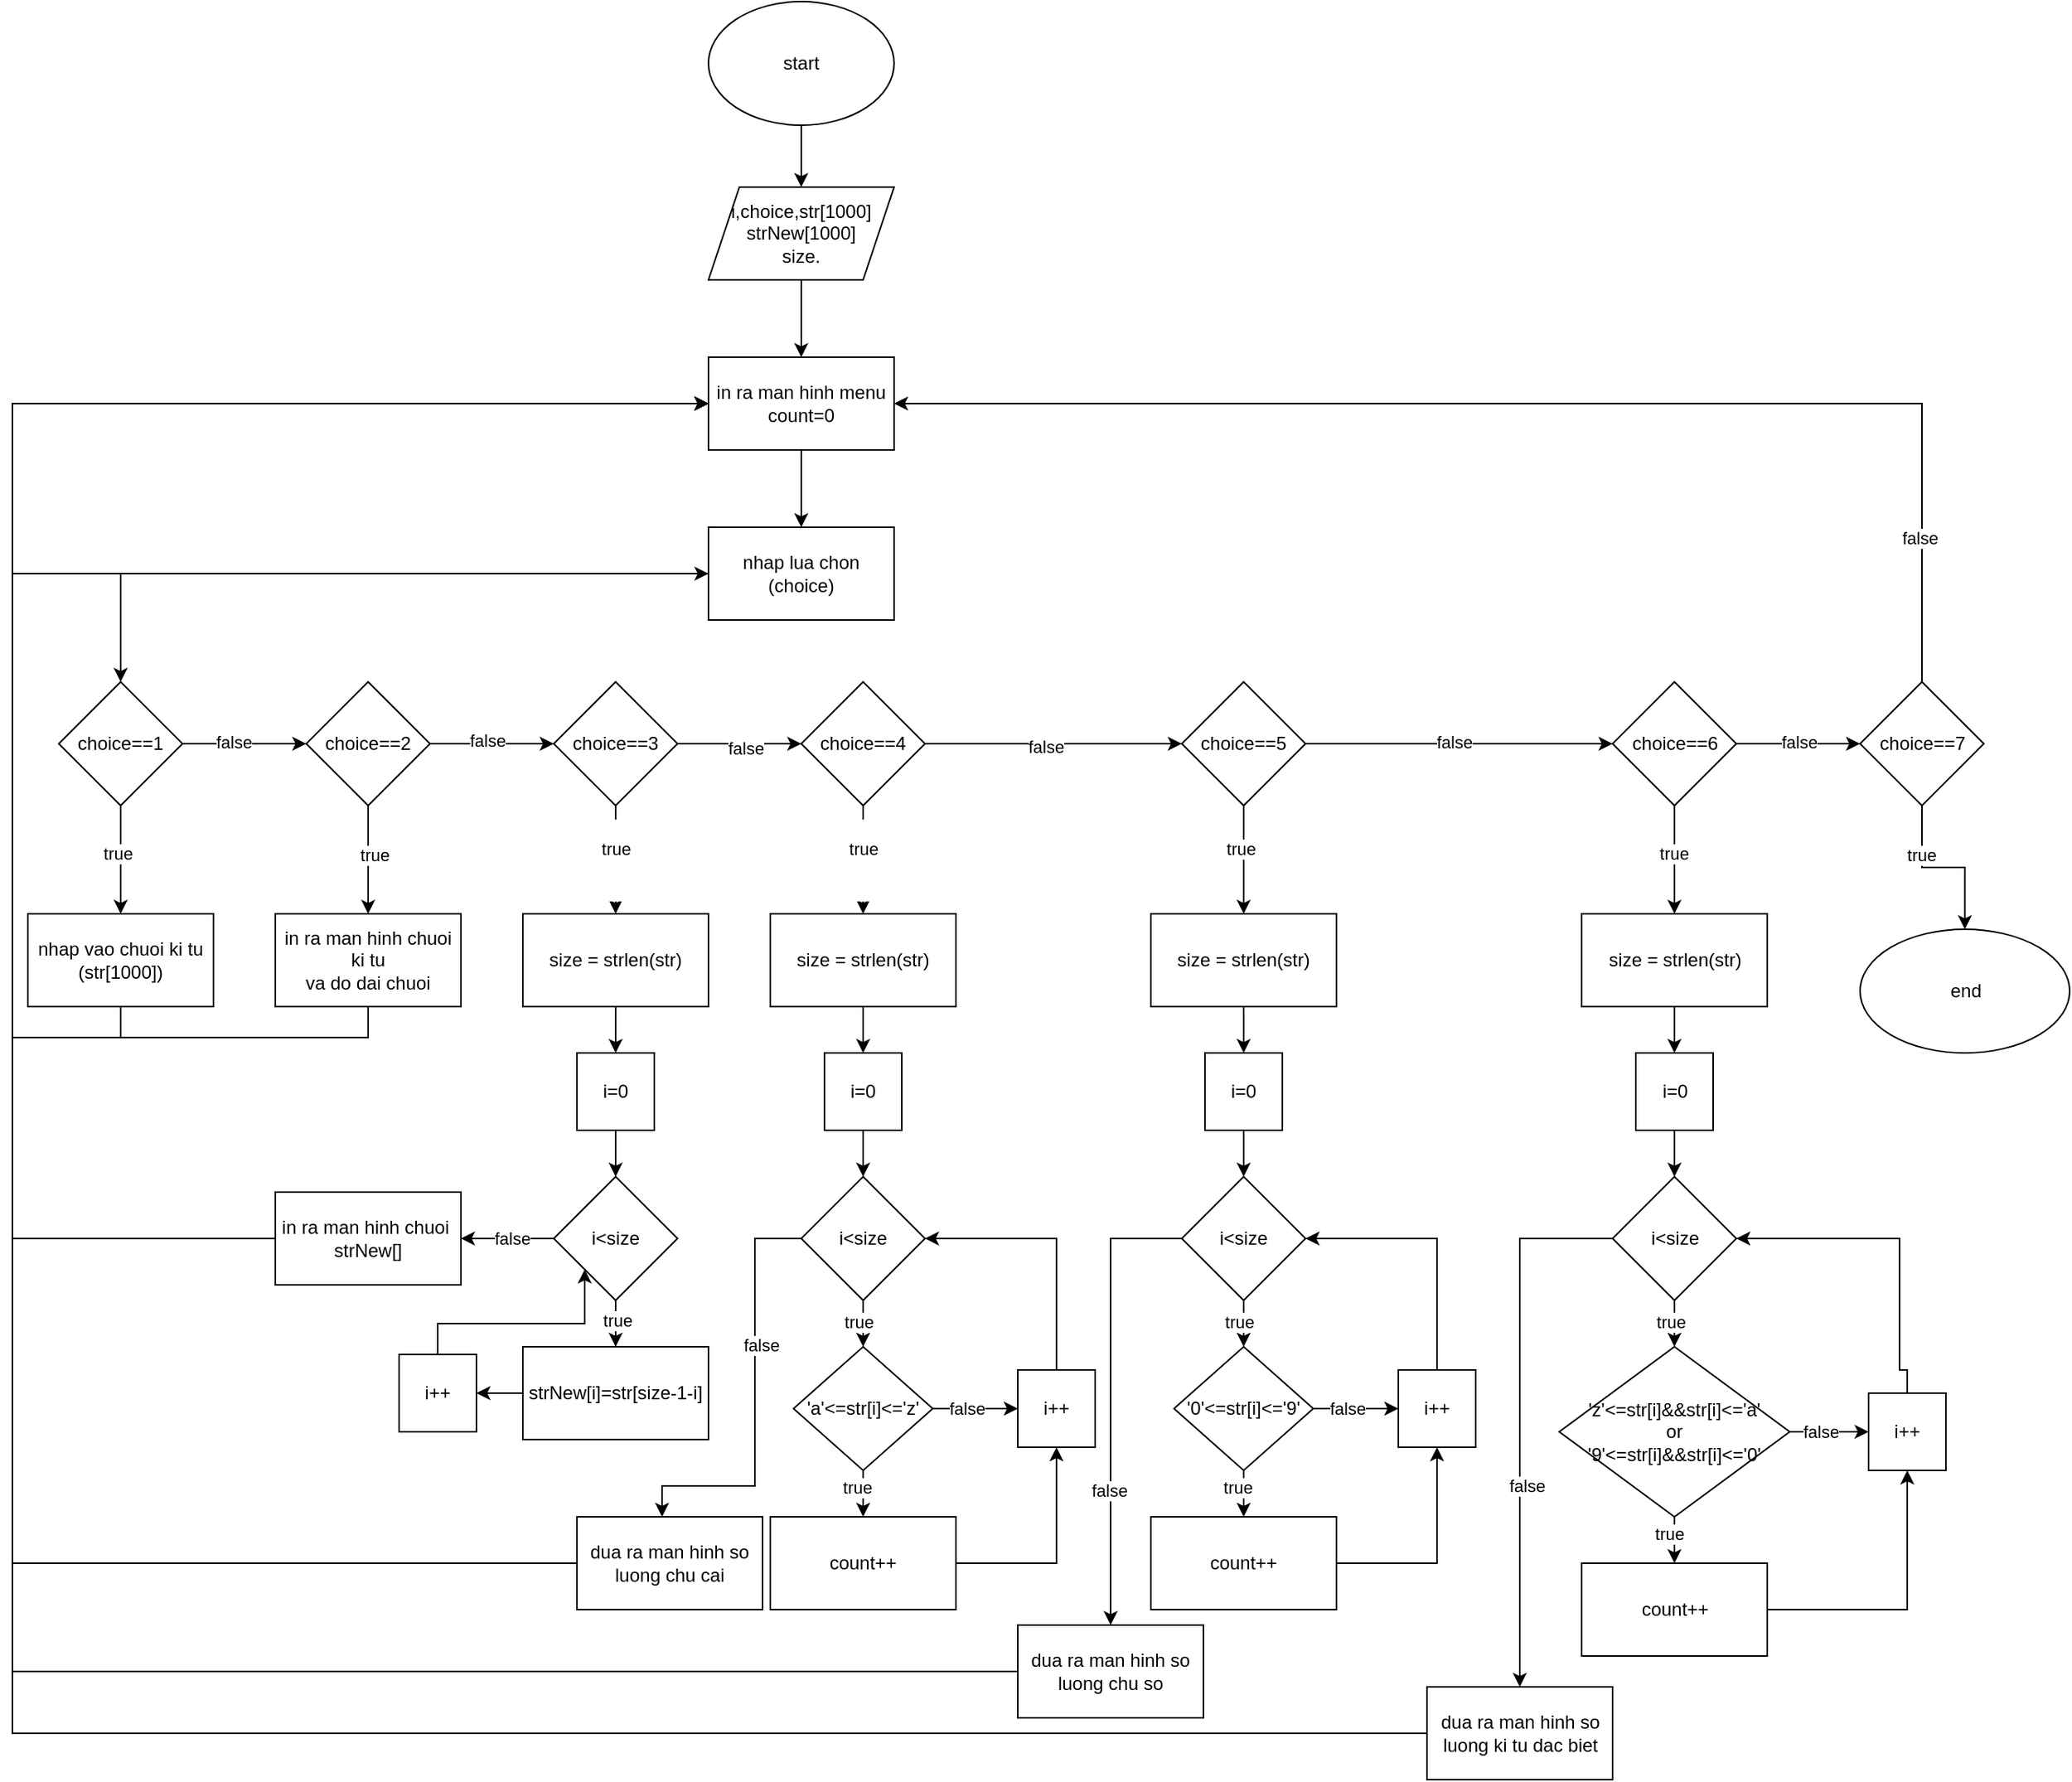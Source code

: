 <mxfile version="22.1.2" type="device" pages="4">
  <diagram name="Page-1" id="dQxpv7d51lda6t-FbN-C">
    <mxGraphModel dx="2163" dy="786" grid="1" gridSize="10" guides="1" tooltips="1" connect="1" arrows="1" fold="1" page="1" pageScale="1" pageWidth="850" pageHeight="1100" math="0" shadow="0">
      <root>
        <mxCell id="0" />
        <mxCell id="1" parent="0" />
        <mxCell id="wuRqr5tKIvFoM17yQ6Dk-3" value="" style="edgeStyle=orthogonalEdgeStyle;rounded=0;orthogonalLoop=1;jettySize=auto;html=1;" edge="1" parent="1" source="wuRqr5tKIvFoM17yQ6Dk-1" target="wuRqr5tKIvFoM17yQ6Dk-2">
          <mxGeometry relative="1" as="geometry" />
        </mxCell>
        <mxCell id="wuRqr5tKIvFoM17yQ6Dk-1" value="start" style="ellipse;whiteSpace=wrap;html=1;" vertex="1" parent="1">
          <mxGeometry x="330" y="30" width="120" height="80" as="geometry" />
        </mxCell>
        <mxCell id="wuRqr5tKIvFoM17yQ6Dk-15" style="edgeStyle=orthogonalEdgeStyle;rounded=0;orthogonalLoop=1;jettySize=auto;html=1;exitX=0.5;exitY=1;exitDx=0;exitDy=0;" edge="1" parent="1" source="wuRqr5tKIvFoM17yQ6Dk-2" target="wuRqr5tKIvFoM17yQ6Dk-8">
          <mxGeometry relative="1" as="geometry" />
        </mxCell>
        <mxCell id="wuRqr5tKIvFoM17yQ6Dk-2" value="i,choice,str[1000]&lt;br&gt;strNew[1000]&lt;br&gt;size." style="shape=parallelogram;perimeter=parallelogramPerimeter;whiteSpace=wrap;html=1;fixedSize=1;" vertex="1" parent="1">
          <mxGeometry x="330" y="150" width="120" height="60" as="geometry" />
        </mxCell>
        <mxCell id="wuRqr5tKIvFoM17yQ6Dk-10" value="" style="edgeStyle=orthogonalEdgeStyle;rounded=0;orthogonalLoop=1;jettySize=auto;html=1;" edge="1" parent="1" source="wuRqr5tKIvFoM17yQ6Dk-8" target="wuRqr5tKIvFoM17yQ6Dk-9">
          <mxGeometry relative="1" as="geometry" />
        </mxCell>
        <mxCell id="wuRqr5tKIvFoM17yQ6Dk-8" value="in ra man hinh menu&lt;br&gt;count=0" style="rounded=0;whiteSpace=wrap;html=1;" vertex="1" parent="1">
          <mxGeometry x="330" y="260" width="120" height="60" as="geometry" />
        </mxCell>
        <mxCell id="wuRqr5tKIvFoM17yQ6Dk-12" value="" style="edgeStyle=orthogonalEdgeStyle;rounded=0;orthogonalLoop=1;jettySize=auto;html=1;" edge="1" parent="1" source="wuRqr5tKIvFoM17yQ6Dk-9" target="wuRqr5tKIvFoM17yQ6Dk-11">
          <mxGeometry relative="1" as="geometry" />
        </mxCell>
        <mxCell id="wuRqr5tKIvFoM17yQ6Dk-9" value="nhap lua chon&lt;br&gt;(choice)" style="whiteSpace=wrap;html=1;rounded=0;" vertex="1" parent="1">
          <mxGeometry x="330" y="370" width="120" height="60" as="geometry" />
        </mxCell>
        <mxCell id="wuRqr5tKIvFoM17yQ6Dk-14" value="" style="edgeStyle=orthogonalEdgeStyle;rounded=0;orthogonalLoop=1;jettySize=auto;html=1;" edge="1" parent="1" source="wuRqr5tKIvFoM17yQ6Dk-11" target="wuRqr5tKIvFoM17yQ6Dk-13">
          <mxGeometry relative="1" as="geometry" />
        </mxCell>
        <mxCell id="wuRqr5tKIvFoM17yQ6Dk-17" value="true" style="edgeLabel;html=1;align=center;verticalAlign=middle;resizable=0;points=[];" vertex="1" connectable="0" parent="wuRqr5tKIvFoM17yQ6Dk-14">
          <mxGeometry x="-0.131" y="-2" relative="1" as="geometry">
            <mxPoint as="offset" />
          </mxGeometry>
        </mxCell>
        <mxCell id="wuRqr5tKIvFoM17yQ6Dk-19" value="" style="edgeStyle=orthogonalEdgeStyle;rounded=0;orthogonalLoop=1;jettySize=auto;html=1;" edge="1" parent="1" source="wuRqr5tKIvFoM17yQ6Dk-11" target="wuRqr5tKIvFoM17yQ6Dk-18">
          <mxGeometry relative="1" as="geometry" />
        </mxCell>
        <mxCell id="wuRqr5tKIvFoM17yQ6Dk-120" value="false" style="edgeLabel;html=1;align=center;verticalAlign=middle;resizable=0;points=[];" vertex="1" connectable="0" parent="wuRqr5tKIvFoM17yQ6Dk-19">
          <mxGeometry x="-0.181" y="1" relative="1" as="geometry">
            <mxPoint as="offset" />
          </mxGeometry>
        </mxCell>
        <mxCell id="wuRqr5tKIvFoM17yQ6Dk-11" value="choice==1" style="rhombus;whiteSpace=wrap;html=1;rounded=0;" vertex="1" parent="1">
          <mxGeometry x="-90" y="470" width="80" height="80" as="geometry" />
        </mxCell>
        <mxCell id="wuRqr5tKIvFoM17yQ6Dk-16" style="edgeStyle=orthogonalEdgeStyle;rounded=0;orthogonalLoop=1;jettySize=auto;html=1;exitX=1;exitY=0.5;exitDx=0;exitDy=0;" edge="1" parent="1" source="wuRqr5tKIvFoM17yQ6Dk-13" target="wuRqr5tKIvFoM17yQ6Dk-8">
          <mxGeometry relative="1" as="geometry">
            <mxPoint x="280" y="320" as="targetPoint" />
            <Array as="points">
              <mxPoint x="-50" y="650" />
              <mxPoint x="-50" y="700" />
              <mxPoint x="-120" y="700" />
              <mxPoint x="-120" y="290" />
            </Array>
          </mxGeometry>
        </mxCell>
        <mxCell id="wuRqr5tKIvFoM17yQ6Dk-13" value="nhap vao chuoi ki tu&lt;br&gt;(str[1000])" style="whiteSpace=wrap;html=1;rounded=0;" vertex="1" parent="1">
          <mxGeometry x="-110" y="620" width="120" height="60" as="geometry" />
        </mxCell>
        <mxCell id="wuRqr5tKIvFoM17yQ6Dk-26" value="" style="edgeStyle=orthogonalEdgeStyle;rounded=0;orthogonalLoop=1;jettySize=auto;html=1;" edge="1" parent="1" source="wuRqr5tKIvFoM17yQ6Dk-18" target="wuRqr5tKIvFoM17yQ6Dk-25">
          <mxGeometry relative="1" as="geometry" />
        </mxCell>
        <mxCell id="wuRqr5tKIvFoM17yQ6Dk-121" value="false" style="edgeLabel;html=1;align=center;verticalAlign=middle;resizable=0;points=[];" vertex="1" connectable="0" parent="wuRqr5tKIvFoM17yQ6Dk-26">
          <mxGeometry x="-0.087" y="2" relative="1" as="geometry">
            <mxPoint as="offset" />
          </mxGeometry>
        </mxCell>
        <mxCell id="wuRqr5tKIvFoM17yQ6Dk-128" style="edgeStyle=orthogonalEdgeStyle;rounded=0;orthogonalLoop=1;jettySize=auto;html=1;exitX=0.5;exitY=1;exitDx=0;exitDy=0;" edge="1" parent="1" source="wuRqr5tKIvFoM17yQ6Dk-18" target="wuRqr5tKIvFoM17yQ6Dk-20">
          <mxGeometry relative="1" as="geometry" />
        </mxCell>
        <mxCell id="wuRqr5tKIvFoM17yQ6Dk-129" value="true" style="edgeLabel;html=1;align=center;verticalAlign=middle;resizable=0;points=[];" vertex="1" connectable="0" parent="wuRqr5tKIvFoM17yQ6Dk-128">
          <mxGeometry x="-0.129" y="4" relative="1" as="geometry">
            <mxPoint y="1" as="offset" />
          </mxGeometry>
        </mxCell>
        <mxCell id="wuRqr5tKIvFoM17yQ6Dk-18" value="choice==2" style="rhombus;whiteSpace=wrap;html=1;rounded=0;" vertex="1" parent="1">
          <mxGeometry x="70" y="470" width="80" height="80" as="geometry" />
        </mxCell>
        <mxCell id="wuRqr5tKIvFoM17yQ6Dk-23" style="edgeStyle=orthogonalEdgeStyle;rounded=0;orthogonalLoop=1;jettySize=auto;html=1;exitX=0.5;exitY=1;exitDx=0;exitDy=0;" edge="1" parent="1" source="wuRqr5tKIvFoM17yQ6Dk-20" target="wuRqr5tKIvFoM17yQ6Dk-8">
          <mxGeometry relative="1" as="geometry">
            <mxPoint x="220" y="500" as="targetPoint" />
            <Array as="points">
              <mxPoint x="110" y="700" />
              <mxPoint x="-120" y="700" />
              <mxPoint x="-120" y="290" />
            </Array>
          </mxGeometry>
        </mxCell>
        <mxCell id="wuRqr5tKIvFoM17yQ6Dk-20" value="in ra man hinh chuoi ki tu&lt;br&gt;va do dai chuoi" style="whiteSpace=wrap;html=1;rounded=0;" vertex="1" parent="1">
          <mxGeometry x="50" y="620" width="120" height="60" as="geometry" />
        </mxCell>
        <mxCell id="wuRqr5tKIvFoM17yQ6Dk-28" value="&#xa;&lt;span style=&quot;color: rgb(0, 0, 0); font-family: Helvetica; font-size: 11px; font-style: normal; font-variant-ligatures: normal; font-variant-caps: normal; font-weight: 400; letter-spacing: normal; orphans: 2; text-align: center; text-indent: 0px; text-transform: none; widows: 2; word-spacing: 0px; -webkit-text-stroke-width: 0px; background-color: rgb(255, 255, 255); text-decoration-thickness: initial; text-decoration-style: initial; text-decoration-color: initial; float: none; display: inline !important;&quot;&gt;true&lt;/span&gt;&#xa;&#xa;" style="edgeStyle=orthogonalEdgeStyle;rounded=0;orthogonalLoop=1;jettySize=auto;html=1;" edge="1" parent="1" source="wuRqr5tKIvFoM17yQ6Dk-25" target="wuRqr5tKIvFoM17yQ6Dk-27">
          <mxGeometry relative="1" as="geometry" />
        </mxCell>
        <mxCell id="wuRqr5tKIvFoM17yQ6Dk-45" value="" style="edgeStyle=orthogonalEdgeStyle;rounded=0;orthogonalLoop=1;jettySize=auto;html=1;" edge="1" parent="1" source="wuRqr5tKIvFoM17yQ6Dk-25" target="wuRqr5tKIvFoM17yQ6Dk-44">
          <mxGeometry relative="1" as="geometry" />
        </mxCell>
        <mxCell id="wuRqr5tKIvFoM17yQ6Dk-122" value="false" style="edgeLabel;html=1;align=center;verticalAlign=middle;resizable=0;points=[];" vertex="1" connectable="0" parent="wuRqr5tKIvFoM17yQ6Dk-45">
          <mxGeometry x="0.1" y="-3" relative="1" as="geometry">
            <mxPoint as="offset" />
          </mxGeometry>
        </mxCell>
        <mxCell id="wuRqr5tKIvFoM17yQ6Dk-25" value="choice==3" style="rhombus;whiteSpace=wrap;html=1;rounded=0;" vertex="1" parent="1">
          <mxGeometry x="230" y="470" width="80" height="80" as="geometry" />
        </mxCell>
        <mxCell id="wuRqr5tKIvFoM17yQ6Dk-30" value="" style="edgeStyle=orthogonalEdgeStyle;rounded=0;orthogonalLoop=1;jettySize=auto;html=1;" edge="1" parent="1" source="wuRqr5tKIvFoM17yQ6Dk-27" target="wuRqr5tKIvFoM17yQ6Dk-31">
          <mxGeometry relative="1" as="geometry">
            <mxPoint x="270" y="750" as="targetPoint" />
          </mxGeometry>
        </mxCell>
        <mxCell id="wuRqr5tKIvFoM17yQ6Dk-27" value="size = strlen(str)" style="whiteSpace=wrap;html=1;rounded=0;" vertex="1" parent="1">
          <mxGeometry x="210" y="620" width="120" height="60" as="geometry" />
        </mxCell>
        <mxCell id="wuRqr5tKIvFoM17yQ6Dk-33" value="" style="edgeStyle=orthogonalEdgeStyle;rounded=0;orthogonalLoop=1;jettySize=auto;html=1;" edge="1" parent="1" source="wuRqr5tKIvFoM17yQ6Dk-31" target="wuRqr5tKIvFoM17yQ6Dk-32">
          <mxGeometry relative="1" as="geometry" />
        </mxCell>
        <mxCell id="wuRqr5tKIvFoM17yQ6Dk-31" value="i=0" style="rounded=0;whiteSpace=wrap;html=1;" vertex="1" parent="1">
          <mxGeometry x="245" y="710" width="50" height="50" as="geometry" />
        </mxCell>
        <mxCell id="wuRqr5tKIvFoM17yQ6Dk-35" value="" style="edgeStyle=orthogonalEdgeStyle;rounded=0;orthogonalLoop=1;jettySize=auto;html=1;" edge="1" parent="1" source="wuRqr5tKIvFoM17yQ6Dk-32" target="wuRqr5tKIvFoM17yQ6Dk-34">
          <mxGeometry relative="1" as="geometry" />
        </mxCell>
        <mxCell id="wuRqr5tKIvFoM17yQ6Dk-39" value="true" style="edgeLabel;html=1;align=center;verticalAlign=middle;resizable=0;points=[];" vertex="1" connectable="0" parent="wuRqr5tKIvFoM17yQ6Dk-35">
          <mxGeometry x="0.312" y="1" relative="1" as="geometry">
            <mxPoint as="offset" />
          </mxGeometry>
        </mxCell>
        <mxCell id="wuRqr5tKIvFoM17yQ6Dk-41" value="" style="edgeStyle=orthogonalEdgeStyle;rounded=0;orthogonalLoop=1;jettySize=auto;html=1;" edge="1" parent="1" source="wuRqr5tKIvFoM17yQ6Dk-32" target="wuRqr5tKIvFoM17yQ6Dk-40">
          <mxGeometry relative="1" as="geometry" />
        </mxCell>
        <mxCell id="wuRqr5tKIvFoM17yQ6Dk-42" value="false" style="edgeLabel;html=1;align=center;verticalAlign=middle;resizable=0;points=[];" vertex="1" connectable="0" parent="wuRqr5tKIvFoM17yQ6Dk-41">
          <mxGeometry x="-0.08" relative="1" as="geometry">
            <mxPoint as="offset" />
          </mxGeometry>
        </mxCell>
        <mxCell id="wuRqr5tKIvFoM17yQ6Dk-32" value="i&amp;lt;size" style="rhombus;whiteSpace=wrap;html=1;rounded=0;" vertex="1" parent="1">
          <mxGeometry x="230" y="790" width="80" height="80" as="geometry" />
        </mxCell>
        <mxCell id="wuRqr5tKIvFoM17yQ6Dk-37" value="" style="edgeStyle=orthogonalEdgeStyle;rounded=0;orthogonalLoop=1;jettySize=auto;html=1;" edge="1" parent="1" source="wuRqr5tKIvFoM17yQ6Dk-34" target="wuRqr5tKIvFoM17yQ6Dk-36">
          <mxGeometry relative="1" as="geometry" />
        </mxCell>
        <mxCell id="wuRqr5tKIvFoM17yQ6Dk-34" value="strNew[i]=str[size-1-i]" style="whiteSpace=wrap;html=1;rounded=0;" vertex="1" parent="1">
          <mxGeometry x="210" y="900" width="120" height="60" as="geometry" />
        </mxCell>
        <mxCell id="wuRqr5tKIvFoM17yQ6Dk-38" style="edgeStyle=orthogonalEdgeStyle;rounded=0;orthogonalLoop=1;jettySize=auto;html=1;exitX=0.5;exitY=0;exitDx=0;exitDy=0;" edge="1" parent="1" source="wuRqr5tKIvFoM17yQ6Dk-36" target="wuRqr5tKIvFoM17yQ6Dk-32">
          <mxGeometry relative="1" as="geometry">
            <Array as="points">
              <mxPoint x="155" y="885" />
              <mxPoint x="250" y="885" />
            </Array>
          </mxGeometry>
        </mxCell>
        <mxCell id="wuRqr5tKIvFoM17yQ6Dk-36" value="i++" style="whiteSpace=wrap;html=1;rounded=0;" vertex="1" parent="1">
          <mxGeometry x="130" y="905" width="50" height="50" as="geometry" />
        </mxCell>
        <mxCell id="wuRqr5tKIvFoM17yQ6Dk-43" style="edgeStyle=orthogonalEdgeStyle;rounded=0;orthogonalLoop=1;jettySize=auto;html=1;exitX=0;exitY=0.5;exitDx=0;exitDy=0;" edge="1" parent="1" source="wuRqr5tKIvFoM17yQ6Dk-40" target="wuRqr5tKIvFoM17yQ6Dk-8">
          <mxGeometry relative="1" as="geometry">
            <mxPoint x="230" y="430" as="targetPoint" />
            <Array as="points">
              <mxPoint x="-120" y="830" />
              <mxPoint x="-120" y="290" />
            </Array>
          </mxGeometry>
        </mxCell>
        <mxCell id="wuRqr5tKIvFoM17yQ6Dk-40" value="in ra man hinh chuoi&amp;nbsp;&lt;br&gt;strNew[]" style="whiteSpace=wrap;html=1;rounded=0;" vertex="1" parent="1">
          <mxGeometry x="50" y="800" width="120" height="60" as="geometry" />
        </mxCell>
        <mxCell id="wuRqr5tKIvFoM17yQ6Dk-47" value="&#xa;&lt;span style=&quot;color: rgb(0, 0, 0); font-family: Helvetica; font-size: 11px; font-style: normal; font-variant-ligatures: normal; font-variant-caps: normal; font-weight: 400; letter-spacing: normal; orphans: 2; text-align: center; text-indent: 0px; text-transform: none; widows: 2; word-spacing: 0px; -webkit-text-stroke-width: 0px; background-color: rgb(255, 255, 255); text-decoration-thickness: initial; text-decoration-style: initial; text-decoration-color: initial; float: none; display: inline !important;&quot;&gt;true&lt;/span&gt;&#xa;&#xa;" style="edgeStyle=orthogonalEdgeStyle;rounded=0;orthogonalLoop=1;jettySize=auto;html=1;" edge="1" parent="1" source="wuRqr5tKIvFoM17yQ6Dk-44" target="wuRqr5tKIvFoM17yQ6Dk-46">
          <mxGeometry relative="1" as="geometry" />
        </mxCell>
        <mxCell id="wuRqr5tKIvFoM17yQ6Dk-68" value="" style="edgeStyle=orthogonalEdgeStyle;rounded=0;orthogonalLoop=1;jettySize=auto;html=1;" edge="1" parent="1" source="wuRqr5tKIvFoM17yQ6Dk-44" target="wuRqr5tKIvFoM17yQ6Dk-67">
          <mxGeometry relative="1" as="geometry" />
        </mxCell>
        <mxCell id="wuRqr5tKIvFoM17yQ6Dk-123" value="false" style="edgeLabel;html=1;align=center;verticalAlign=middle;resizable=0;points=[];" vertex="1" connectable="0" parent="wuRqr5tKIvFoM17yQ6Dk-68">
          <mxGeometry x="-0.063" y="-2" relative="1" as="geometry">
            <mxPoint as="offset" />
          </mxGeometry>
        </mxCell>
        <mxCell id="wuRqr5tKIvFoM17yQ6Dk-44" value="choice==4" style="rhombus;whiteSpace=wrap;html=1;rounded=0;" vertex="1" parent="1">
          <mxGeometry x="390" y="470" width="80" height="80" as="geometry" />
        </mxCell>
        <mxCell id="wuRqr5tKIvFoM17yQ6Dk-49" value="" style="edgeStyle=orthogonalEdgeStyle;rounded=0;orthogonalLoop=1;jettySize=auto;html=1;" edge="1" parent="1" source="wuRqr5tKIvFoM17yQ6Dk-46" target="wuRqr5tKIvFoM17yQ6Dk-48">
          <mxGeometry relative="1" as="geometry" />
        </mxCell>
        <mxCell id="wuRqr5tKIvFoM17yQ6Dk-46" value="size = strlen(str)" style="whiteSpace=wrap;html=1;rounded=0;" vertex="1" parent="1">
          <mxGeometry x="370" y="620" width="120" height="60" as="geometry" />
        </mxCell>
        <mxCell id="wuRqr5tKIvFoM17yQ6Dk-51" value="" style="edgeStyle=orthogonalEdgeStyle;rounded=0;orthogonalLoop=1;jettySize=auto;html=1;" edge="1" parent="1" source="wuRqr5tKIvFoM17yQ6Dk-48" target="wuRqr5tKIvFoM17yQ6Dk-50">
          <mxGeometry relative="1" as="geometry" />
        </mxCell>
        <mxCell id="wuRqr5tKIvFoM17yQ6Dk-48" value="i=0" style="whiteSpace=wrap;html=1;rounded=0;" vertex="1" parent="1">
          <mxGeometry x="405" y="710" width="50" height="50" as="geometry" />
        </mxCell>
        <mxCell id="wuRqr5tKIvFoM17yQ6Dk-53" value="" style="edgeStyle=orthogonalEdgeStyle;rounded=0;orthogonalLoop=1;jettySize=auto;html=1;" edge="1" parent="1" source="wuRqr5tKIvFoM17yQ6Dk-50" target="wuRqr5tKIvFoM17yQ6Dk-52">
          <mxGeometry relative="1" as="geometry" />
        </mxCell>
        <mxCell id="wuRqr5tKIvFoM17yQ6Dk-56" value="true" style="edgeLabel;html=1;align=center;verticalAlign=middle;resizable=0;points=[];" vertex="1" connectable="0" parent="wuRqr5tKIvFoM17yQ6Dk-53">
          <mxGeometry x="0.36" y="-3" relative="1" as="geometry">
            <mxPoint as="offset" />
          </mxGeometry>
        </mxCell>
        <mxCell id="wuRqr5tKIvFoM17yQ6Dk-63" style="edgeStyle=orthogonalEdgeStyle;rounded=0;orthogonalLoop=1;jettySize=auto;html=1;exitX=0;exitY=0.5;exitDx=0;exitDy=0;" edge="1" parent="1" source="wuRqr5tKIvFoM17yQ6Dk-50" target="wuRqr5tKIvFoM17yQ6Dk-64">
          <mxGeometry relative="1" as="geometry">
            <mxPoint x="300" y="1035.6" as="targetPoint" />
            <Array as="points">
              <mxPoint x="360" y="830" />
              <mxPoint x="360" y="990" />
              <mxPoint x="300" y="990" />
            </Array>
          </mxGeometry>
        </mxCell>
        <mxCell id="wuRqr5tKIvFoM17yQ6Dk-66" value="false" style="edgeLabel;html=1;align=center;verticalAlign=middle;resizable=0;points=[];" vertex="1" connectable="0" parent="wuRqr5tKIvFoM17yQ6Dk-63">
          <mxGeometry x="-0.265" y="4" relative="1" as="geometry">
            <mxPoint as="offset" />
          </mxGeometry>
        </mxCell>
        <mxCell id="wuRqr5tKIvFoM17yQ6Dk-50" value="i&amp;lt;size" style="rhombus;whiteSpace=wrap;html=1;rounded=0;" vertex="1" parent="1">
          <mxGeometry x="390" y="790" width="80" height="80" as="geometry" />
        </mxCell>
        <mxCell id="wuRqr5tKIvFoM17yQ6Dk-55" value="" style="edgeStyle=orthogonalEdgeStyle;rounded=0;orthogonalLoop=1;jettySize=auto;html=1;" edge="1" parent="1" source="wuRqr5tKIvFoM17yQ6Dk-52" target="wuRqr5tKIvFoM17yQ6Dk-54">
          <mxGeometry relative="1" as="geometry" />
        </mxCell>
        <mxCell id="wuRqr5tKIvFoM17yQ6Dk-57" value="true" style="edgeLabel;html=1;align=center;verticalAlign=middle;resizable=0;points=[];" vertex="1" connectable="0" parent="wuRqr5tKIvFoM17yQ6Dk-55">
          <mxGeometry x="0.24" y="-4" relative="1" as="geometry">
            <mxPoint as="offset" />
          </mxGeometry>
        </mxCell>
        <mxCell id="wuRqr5tKIvFoM17yQ6Dk-60" style="edgeStyle=orthogonalEdgeStyle;rounded=0;orthogonalLoop=1;jettySize=auto;html=1;exitX=1;exitY=0.5;exitDx=0;exitDy=0;" edge="1" parent="1" source="wuRqr5tKIvFoM17yQ6Dk-52" target="wuRqr5tKIvFoM17yQ6Dk-58">
          <mxGeometry relative="1" as="geometry" />
        </mxCell>
        <mxCell id="wuRqr5tKIvFoM17yQ6Dk-61" value="false" style="edgeLabel;html=1;align=center;verticalAlign=middle;resizable=0;points=[];" vertex="1" connectable="0" parent="wuRqr5tKIvFoM17yQ6Dk-60">
          <mxGeometry x="-0.222" relative="1" as="geometry">
            <mxPoint as="offset" />
          </mxGeometry>
        </mxCell>
        <mxCell id="wuRqr5tKIvFoM17yQ6Dk-52" value="&#39;a&#39;&amp;lt;=str[i]&amp;lt;=&#39;z&#39;" style="rhombus;whiteSpace=wrap;html=1;rounded=0;" vertex="1" parent="1">
          <mxGeometry x="385" y="900" width="90" height="80" as="geometry" />
        </mxCell>
        <mxCell id="wuRqr5tKIvFoM17yQ6Dk-59" value="" style="edgeStyle=orthogonalEdgeStyle;rounded=0;orthogonalLoop=1;jettySize=auto;html=1;" edge="1" parent="1" source="wuRqr5tKIvFoM17yQ6Dk-54" target="wuRqr5tKIvFoM17yQ6Dk-58">
          <mxGeometry relative="1" as="geometry" />
        </mxCell>
        <mxCell id="wuRqr5tKIvFoM17yQ6Dk-54" value="count++" style="whiteSpace=wrap;html=1;rounded=0;" vertex="1" parent="1">
          <mxGeometry x="370" y="1010" width="120" height="60" as="geometry" />
        </mxCell>
        <mxCell id="wuRqr5tKIvFoM17yQ6Dk-62" style="edgeStyle=orthogonalEdgeStyle;rounded=0;orthogonalLoop=1;jettySize=auto;html=1;exitX=0.5;exitY=0;exitDx=0;exitDy=0;" edge="1" parent="1" source="wuRqr5tKIvFoM17yQ6Dk-58" target="wuRqr5tKIvFoM17yQ6Dk-50">
          <mxGeometry relative="1" as="geometry">
            <Array as="points">
              <mxPoint x="555" y="830" />
            </Array>
          </mxGeometry>
        </mxCell>
        <mxCell id="wuRqr5tKIvFoM17yQ6Dk-58" value="i++" style="whiteSpace=wrap;html=1;rounded=0;" vertex="1" parent="1">
          <mxGeometry x="530" y="915" width="50" height="50" as="geometry" />
        </mxCell>
        <mxCell id="wuRqr5tKIvFoM17yQ6Dk-65" style="edgeStyle=orthogonalEdgeStyle;rounded=0;orthogonalLoop=1;jettySize=auto;html=1;" edge="1" parent="1">
          <mxGeometry relative="1" as="geometry">
            <mxPoint x="245" y="1040" as="sourcePoint" />
            <mxPoint x="330" y="290" as="targetPoint" />
            <Array as="points">
              <mxPoint x="-120" y="1040" />
              <mxPoint x="-120" y="290" />
            </Array>
          </mxGeometry>
        </mxCell>
        <mxCell id="wuRqr5tKIvFoM17yQ6Dk-64" value="dua ra man hinh so luong chu cai" style="rounded=0;whiteSpace=wrap;html=1;" vertex="1" parent="1">
          <mxGeometry x="245" y="1010.0" width="120" height="60" as="geometry" />
        </mxCell>
        <mxCell id="wuRqr5tKIvFoM17yQ6Dk-86" style="edgeStyle=orthogonalEdgeStyle;rounded=0;orthogonalLoop=1;jettySize=auto;html=1;exitX=0.5;exitY=1;exitDx=0;exitDy=0;" edge="1" parent="1" source="wuRqr5tKIvFoM17yQ6Dk-67" target="wuRqr5tKIvFoM17yQ6Dk-70">
          <mxGeometry relative="1" as="geometry" />
        </mxCell>
        <mxCell id="wuRqr5tKIvFoM17yQ6Dk-130" value="true" style="edgeLabel;html=1;align=center;verticalAlign=middle;resizable=0;points=[];" vertex="1" connectable="0" parent="wuRqr5tKIvFoM17yQ6Dk-86">
          <mxGeometry x="-0.236" y="-2" relative="1" as="geometry">
            <mxPoint y="1" as="offset" />
          </mxGeometry>
        </mxCell>
        <mxCell id="wuRqr5tKIvFoM17yQ6Dk-92" value="" style="edgeStyle=orthogonalEdgeStyle;rounded=0;orthogonalLoop=1;jettySize=auto;html=1;" edge="1" parent="1" source="wuRqr5tKIvFoM17yQ6Dk-67" target="wuRqr5tKIvFoM17yQ6Dk-91">
          <mxGeometry relative="1" as="geometry" />
        </mxCell>
        <mxCell id="wuRqr5tKIvFoM17yQ6Dk-124" value="false" style="edgeLabel;html=1;align=center;verticalAlign=middle;resizable=0;points=[];" vertex="1" connectable="0" parent="wuRqr5tKIvFoM17yQ6Dk-92">
          <mxGeometry x="-0.038" y="1" relative="1" as="geometry">
            <mxPoint as="offset" />
          </mxGeometry>
        </mxCell>
        <mxCell id="wuRqr5tKIvFoM17yQ6Dk-67" value="choice==5" style="rhombus;whiteSpace=wrap;html=1;rounded=0;" vertex="1" parent="1">
          <mxGeometry x="636" y="470" width="80" height="80" as="geometry" />
        </mxCell>
        <mxCell id="wuRqr5tKIvFoM17yQ6Dk-69" value="" style="edgeStyle=orthogonalEdgeStyle;rounded=0;orthogonalLoop=1;jettySize=auto;html=1;" edge="1" parent="1" source="wuRqr5tKIvFoM17yQ6Dk-70" target="wuRqr5tKIvFoM17yQ6Dk-72">
          <mxGeometry relative="1" as="geometry" />
        </mxCell>
        <mxCell id="wuRqr5tKIvFoM17yQ6Dk-70" value="size = strlen(str)" style="whiteSpace=wrap;html=1;rounded=0;" vertex="1" parent="1">
          <mxGeometry x="616" y="620" width="120" height="60" as="geometry" />
        </mxCell>
        <mxCell id="wuRqr5tKIvFoM17yQ6Dk-71" value="" style="edgeStyle=orthogonalEdgeStyle;rounded=0;orthogonalLoop=1;jettySize=auto;html=1;" edge="1" parent="1" source="wuRqr5tKIvFoM17yQ6Dk-72" target="wuRqr5tKIvFoM17yQ6Dk-76">
          <mxGeometry relative="1" as="geometry" />
        </mxCell>
        <mxCell id="wuRqr5tKIvFoM17yQ6Dk-72" value="i=0" style="whiteSpace=wrap;html=1;rounded=0;" vertex="1" parent="1">
          <mxGeometry x="651" y="710" width="50" height="50" as="geometry" />
        </mxCell>
        <mxCell id="wuRqr5tKIvFoM17yQ6Dk-73" value="" style="edgeStyle=orthogonalEdgeStyle;rounded=0;orthogonalLoop=1;jettySize=auto;html=1;" edge="1" parent="1" source="wuRqr5tKIvFoM17yQ6Dk-76" target="wuRqr5tKIvFoM17yQ6Dk-81">
          <mxGeometry relative="1" as="geometry" />
        </mxCell>
        <mxCell id="wuRqr5tKIvFoM17yQ6Dk-74" value="true" style="edgeLabel;html=1;align=center;verticalAlign=middle;resizable=0;points=[];" vertex="1" connectable="0" parent="wuRqr5tKIvFoM17yQ6Dk-73">
          <mxGeometry x="0.36" y="-3" relative="1" as="geometry">
            <mxPoint as="offset" />
          </mxGeometry>
        </mxCell>
        <mxCell id="wuRqr5tKIvFoM17yQ6Dk-87" style="edgeStyle=orthogonalEdgeStyle;rounded=0;orthogonalLoop=1;jettySize=auto;html=1;exitX=0;exitY=0.5;exitDx=0;exitDy=0;" edge="1" parent="1" source="wuRqr5tKIvFoM17yQ6Dk-76" target="wuRqr5tKIvFoM17yQ6Dk-88">
          <mxGeometry relative="1" as="geometry">
            <mxPoint x="590" y="1100" as="targetPoint" />
          </mxGeometry>
        </mxCell>
        <mxCell id="wuRqr5tKIvFoM17yQ6Dk-89" value="false" style="edgeLabel;html=1;align=center;verticalAlign=middle;resizable=0;points=[];" vertex="1" connectable="0" parent="wuRqr5tKIvFoM17yQ6Dk-87">
          <mxGeometry x="0.409" y="-1" relative="1" as="geometry">
            <mxPoint as="offset" />
          </mxGeometry>
        </mxCell>
        <mxCell id="wuRqr5tKIvFoM17yQ6Dk-76" value="i&amp;lt;size" style="rhombus;whiteSpace=wrap;html=1;rounded=0;" vertex="1" parent="1">
          <mxGeometry x="636" y="790" width="80" height="80" as="geometry" />
        </mxCell>
        <mxCell id="wuRqr5tKIvFoM17yQ6Dk-77" value="" style="edgeStyle=orthogonalEdgeStyle;rounded=0;orthogonalLoop=1;jettySize=auto;html=1;" edge="1" parent="1" source="wuRqr5tKIvFoM17yQ6Dk-81" target="wuRqr5tKIvFoM17yQ6Dk-83">
          <mxGeometry relative="1" as="geometry" />
        </mxCell>
        <mxCell id="wuRqr5tKIvFoM17yQ6Dk-78" value="true" style="edgeLabel;html=1;align=center;verticalAlign=middle;resizable=0;points=[];" vertex="1" connectable="0" parent="wuRqr5tKIvFoM17yQ6Dk-77">
          <mxGeometry x="0.24" y="-4" relative="1" as="geometry">
            <mxPoint as="offset" />
          </mxGeometry>
        </mxCell>
        <mxCell id="wuRqr5tKIvFoM17yQ6Dk-79" style="edgeStyle=orthogonalEdgeStyle;rounded=0;orthogonalLoop=1;jettySize=auto;html=1;exitX=1;exitY=0.5;exitDx=0;exitDy=0;" edge="1" parent="1" source="wuRqr5tKIvFoM17yQ6Dk-81" target="wuRqr5tKIvFoM17yQ6Dk-85">
          <mxGeometry relative="1" as="geometry" />
        </mxCell>
        <mxCell id="wuRqr5tKIvFoM17yQ6Dk-80" value="false" style="edgeLabel;html=1;align=center;verticalAlign=middle;resizable=0;points=[];" vertex="1" connectable="0" parent="wuRqr5tKIvFoM17yQ6Dk-79">
          <mxGeometry x="-0.222" relative="1" as="geometry">
            <mxPoint as="offset" />
          </mxGeometry>
        </mxCell>
        <mxCell id="wuRqr5tKIvFoM17yQ6Dk-81" value="&#39;0&#39;&amp;lt;=str[i]&amp;lt;=&#39;9&#39;" style="rhombus;whiteSpace=wrap;html=1;rounded=0;" vertex="1" parent="1">
          <mxGeometry x="631" y="900" width="90" height="80" as="geometry" />
        </mxCell>
        <mxCell id="wuRqr5tKIvFoM17yQ6Dk-82" value="" style="edgeStyle=orthogonalEdgeStyle;rounded=0;orthogonalLoop=1;jettySize=auto;html=1;" edge="1" parent="1" source="wuRqr5tKIvFoM17yQ6Dk-83" target="wuRqr5tKIvFoM17yQ6Dk-85">
          <mxGeometry relative="1" as="geometry" />
        </mxCell>
        <mxCell id="wuRqr5tKIvFoM17yQ6Dk-83" value="count++" style="whiteSpace=wrap;html=1;rounded=0;" vertex="1" parent="1">
          <mxGeometry x="616" y="1010" width="120" height="60" as="geometry" />
        </mxCell>
        <mxCell id="wuRqr5tKIvFoM17yQ6Dk-84" style="edgeStyle=orthogonalEdgeStyle;rounded=0;orthogonalLoop=1;jettySize=auto;html=1;exitX=0.5;exitY=0;exitDx=0;exitDy=0;" edge="1" parent="1" source="wuRqr5tKIvFoM17yQ6Dk-85" target="wuRqr5tKIvFoM17yQ6Dk-76">
          <mxGeometry relative="1" as="geometry">
            <Array as="points">
              <mxPoint x="801" y="830" />
            </Array>
          </mxGeometry>
        </mxCell>
        <mxCell id="wuRqr5tKIvFoM17yQ6Dk-85" value="i++" style="whiteSpace=wrap;html=1;rounded=0;" vertex="1" parent="1">
          <mxGeometry x="776" y="915" width="50" height="50" as="geometry" />
        </mxCell>
        <mxCell id="wuRqr5tKIvFoM17yQ6Dk-90" style="edgeStyle=orthogonalEdgeStyle;rounded=0;orthogonalLoop=1;jettySize=auto;html=1;exitX=0;exitY=0.5;exitDx=0;exitDy=0;" edge="1" parent="1" source="wuRqr5tKIvFoM17yQ6Dk-88" target="wuRqr5tKIvFoM17yQ6Dk-9">
          <mxGeometry relative="1" as="geometry">
            <mxPoint x="490" y="610" as="targetPoint" />
            <Array as="points">
              <mxPoint x="-120" y="1110" />
              <mxPoint x="-120" y="400" />
            </Array>
          </mxGeometry>
        </mxCell>
        <mxCell id="wuRqr5tKIvFoM17yQ6Dk-88" value="dua ra man hinh so luong chu so" style="rounded=0;whiteSpace=wrap;html=1;" vertex="1" parent="1">
          <mxGeometry x="530" y="1080" width="120" height="60" as="geometry" />
        </mxCell>
        <mxCell id="wuRqr5tKIvFoM17yQ6Dk-114" style="edgeStyle=orthogonalEdgeStyle;rounded=0;orthogonalLoop=1;jettySize=auto;html=1;exitX=0.5;exitY=1;exitDx=0;exitDy=0;" edge="1" parent="1" source="wuRqr5tKIvFoM17yQ6Dk-91" target="wuRqr5tKIvFoM17yQ6Dk-94">
          <mxGeometry relative="1" as="geometry" />
        </mxCell>
        <mxCell id="wuRqr5tKIvFoM17yQ6Dk-131" value="true" style="edgeLabel;html=1;align=center;verticalAlign=middle;resizable=0;points=[];" vertex="1" connectable="0" parent="wuRqr5tKIvFoM17yQ6Dk-114">
          <mxGeometry x="-0.164" y="-1" relative="1" as="geometry">
            <mxPoint y="1" as="offset" />
          </mxGeometry>
        </mxCell>
        <mxCell id="wuRqr5tKIvFoM17yQ6Dk-125" style="edgeStyle=orthogonalEdgeStyle;rounded=0;orthogonalLoop=1;jettySize=auto;html=1;exitX=1;exitY=0.5;exitDx=0;exitDy=0;" edge="1" parent="1" source="wuRqr5tKIvFoM17yQ6Dk-91" target="wuRqr5tKIvFoM17yQ6Dk-115">
          <mxGeometry relative="1" as="geometry" />
        </mxCell>
        <mxCell id="wuRqr5tKIvFoM17yQ6Dk-126" value="false" style="edgeLabel;html=1;align=center;verticalAlign=middle;resizable=0;points=[];" vertex="1" connectable="0" parent="wuRqr5tKIvFoM17yQ6Dk-125">
          <mxGeometry x="0.019" y="1" relative="1" as="geometry">
            <mxPoint x="-1" as="offset" />
          </mxGeometry>
        </mxCell>
        <mxCell id="wuRqr5tKIvFoM17yQ6Dk-91" value="choice==6" style="rhombus;whiteSpace=wrap;html=1;rounded=0;" vertex="1" parent="1">
          <mxGeometry x="914.5" y="470" width="80" height="80" as="geometry" />
        </mxCell>
        <mxCell id="wuRqr5tKIvFoM17yQ6Dk-93" value="" style="edgeStyle=orthogonalEdgeStyle;rounded=0;orthogonalLoop=1;jettySize=auto;html=1;" edge="1" parent="1" source="wuRqr5tKIvFoM17yQ6Dk-94" target="wuRqr5tKIvFoM17yQ6Dk-96">
          <mxGeometry relative="1" as="geometry" />
        </mxCell>
        <mxCell id="wuRqr5tKIvFoM17yQ6Dk-94" value="size = strlen(str)" style="whiteSpace=wrap;html=1;rounded=0;" vertex="1" parent="1">
          <mxGeometry x="894.5" y="620" width="120" height="60" as="geometry" />
        </mxCell>
        <mxCell id="wuRqr5tKIvFoM17yQ6Dk-95" value="" style="edgeStyle=orthogonalEdgeStyle;rounded=0;orthogonalLoop=1;jettySize=auto;html=1;" edge="1" parent="1" source="wuRqr5tKIvFoM17yQ6Dk-96" target="wuRqr5tKIvFoM17yQ6Dk-100">
          <mxGeometry relative="1" as="geometry" />
        </mxCell>
        <mxCell id="wuRqr5tKIvFoM17yQ6Dk-96" value="i=0" style="whiteSpace=wrap;html=1;rounded=0;" vertex="1" parent="1">
          <mxGeometry x="929.5" y="710" width="50" height="50" as="geometry" />
        </mxCell>
        <mxCell id="wuRqr5tKIvFoM17yQ6Dk-97" value="" style="edgeStyle=orthogonalEdgeStyle;rounded=0;orthogonalLoop=1;jettySize=auto;html=1;" edge="1" parent="1" source="wuRqr5tKIvFoM17yQ6Dk-100" target="wuRqr5tKIvFoM17yQ6Dk-105">
          <mxGeometry relative="1" as="geometry" />
        </mxCell>
        <mxCell id="wuRqr5tKIvFoM17yQ6Dk-98" value="true" style="edgeLabel;html=1;align=center;verticalAlign=middle;resizable=0;points=[];" vertex="1" connectable="0" parent="wuRqr5tKIvFoM17yQ6Dk-97">
          <mxGeometry x="0.36" y="-3" relative="1" as="geometry">
            <mxPoint as="offset" />
          </mxGeometry>
        </mxCell>
        <mxCell id="wuRqr5tKIvFoM17yQ6Dk-110" style="edgeStyle=orthogonalEdgeStyle;rounded=0;orthogonalLoop=1;jettySize=auto;html=1;exitX=0;exitY=0.5;exitDx=0;exitDy=0;" edge="1" parent="1" source="wuRqr5tKIvFoM17yQ6Dk-100" target="wuRqr5tKIvFoM17yQ6Dk-111">
          <mxGeometry relative="1" as="geometry">
            <mxPoint x="850" y="1110.0" as="targetPoint" />
          </mxGeometry>
        </mxCell>
        <mxCell id="wuRqr5tKIvFoM17yQ6Dk-112" value="false" style="edgeLabel;html=1;align=center;verticalAlign=middle;resizable=0;points=[];" vertex="1" connectable="0" parent="wuRqr5tKIvFoM17yQ6Dk-110">
          <mxGeometry x="0.258" y="4" relative="1" as="geometry">
            <mxPoint as="offset" />
          </mxGeometry>
        </mxCell>
        <mxCell id="wuRqr5tKIvFoM17yQ6Dk-100" value="i&amp;lt;size" style="rhombus;whiteSpace=wrap;html=1;rounded=0;" vertex="1" parent="1">
          <mxGeometry x="914.5" y="790" width="80" height="80" as="geometry" />
        </mxCell>
        <mxCell id="wuRqr5tKIvFoM17yQ6Dk-101" value="" style="edgeStyle=orthogonalEdgeStyle;rounded=0;orthogonalLoop=1;jettySize=auto;html=1;" edge="1" parent="1" source="wuRqr5tKIvFoM17yQ6Dk-105" target="wuRqr5tKIvFoM17yQ6Dk-107">
          <mxGeometry relative="1" as="geometry" />
        </mxCell>
        <mxCell id="wuRqr5tKIvFoM17yQ6Dk-102" value="true" style="edgeLabel;html=1;align=center;verticalAlign=middle;resizable=0;points=[];" vertex="1" connectable="0" parent="wuRqr5tKIvFoM17yQ6Dk-101">
          <mxGeometry x="0.24" y="-4" relative="1" as="geometry">
            <mxPoint as="offset" />
          </mxGeometry>
        </mxCell>
        <mxCell id="wuRqr5tKIvFoM17yQ6Dk-103" style="edgeStyle=orthogonalEdgeStyle;rounded=0;orthogonalLoop=1;jettySize=auto;html=1;exitX=1;exitY=0.5;exitDx=0;exitDy=0;" edge="1" parent="1" source="wuRqr5tKIvFoM17yQ6Dk-105" target="wuRqr5tKIvFoM17yQ6Dk-109">
          <mxGeometry relative="1" as="geometry" />
        </mxCell>
        <mxCell id="wuRqr5tKIvFoM17yQ6Dk-104" value="false" style="edgeLabel;html=1;align=center;verticalAlign=middle;resizable=0;points=[];" vertex="1" connectable="0" parent="wuRqr5tKIvFoM17yQ6Dk-103">
          <mxGeometry x="-0.222" relative="1" as="geometry">
            <mxPoint as="offset" />
          </mxGeometry>
        </mxCell>
        <mxCell id="wuRqr5tKIvFoM17yQ6Dk-105" value="&#39;z&#39;&amp;lt;=str[i]&amp;amp;&amp;amp;str[i]&amp;lt;=&#39;a&#39;&lt;br&gt;or&lt;br&gt;&#39;9&#39;&amp;lt;=str[i]&amp;amp;&amp;amp;str[i]&amp;lt;=&#39;0&#39;" style="rhombus;whiteSpace=wrap;html=1;rounded=0;" vertex="1" parent="1">
          <mxGeometry x="880" y="900" width="149" height="110" as="geometry" />
        </mxCell>
        <mxCell id="wuRqr5tKIvFoM17yQ6Dk-106" value="" style="edgeStyle=orthogonalEdgeStyle;rounded=0;orthogonalLoop=1;jettySize=auto;html=1;" edge="1" parent="1" source="wuRqr5tKIvFoM17yQ6Dk-107" target="wuRqr5tKIvFoM17yQ6Dk-109">
          <mxGeometry relative="1" as="geometry" />
        </mxCell>
        <mxCell id="wuRqr5tKIvFoM17yQ6Dk-107" value="count++" style="whiteSpace=wrap;html=1;rounded=0;" vertex="1" parent="1">
          <mxGeometry x="894.5" y="1040" width="120" height="60" as="geometry" />
        </mxCell>
        <mxCell id="wuRqr5tKIvFoM17yQ6Dk-108" style="edgeStyle=orthogonalEdgeStyle;rounded=0;orthogonalLoop=1;jettySize=auto;html=1;exitX=0.5;exitY=0;exitDx=0;exitDy=0;" edge="1" parent="1" source="wuRqr5tKIvFoM17yQ6Dk-109" target="wuRqr5tKIvFoM17yQ6Dk-100">
          <mxGeometry relative="1" as="geometry">
            <Array as="points">
              <mxPoint x="1100" y="915" />
              <mxPoint x="1100" y="830" />
            </Array>
          </mxGeometry>
        </mxCell>
        <mxCell id="wuRqr5tKIvFoM17yQ6Dk-109" value="i++" style="whiteSpace=wrap;html=1;rounded=0;" vertex="1" parent="1">
          <mxGeometry x="1080" y="930" width="50" height="50" as="geometry" />
        </mxCell>
        <mxCell id="wuRqr5tKIvFoM17yQ6Dk-113" style="edgeStyle=orthogonalEdgeStyle;rounded=0;orthogonalLoop=1;jettySize=auto;html=1;exitX=0;exitY=0.5;exitDx=0;exitDy=0;" edge="1" parent="1" source="wuRqr5tKIvFoM17yQ6Dk-111" target="wuRqr5tKIvFoM17yQ6Dk-8">
          <mxGeometry relative="1" as="geometry">
            <mxPoint x="770" y="760.0" as="targetPoint" />
            <Array as="points">
              <mxPoint x="-120" y="1150" />
              <mxPoint x="-120" y="290" />
            </Array>
          </mxGeometry>
        </mxCell>
        <mxCell id="wuRqr5tKIvFoM17yQ6Dk-111" value="dua ra man hinh so luong ki tu dac biet" style="rounded=0;whiteSpace=wrap;html=1;" vertex="1" parent="1">
          <mxGeometry x="794.5" y="1120.0" width="120" height="60" as="geometry" />
        </mxCell>
        <mxCell id="wuRqr5tKIvFoM17yQ6Dk-118" value="" style="edgeStyle=orthogonalEdgeStyle;rounded=0;orthogonalLoop=1;jettySize=auto;html=1;" edge="1" parent="1" source="wuRqr5tKIvFoM17yQ6Dk-115" target="wuRqr5tKIvFoM17yQ6Dk-117">
          <mxGeometry relative="1" as="geometry" />
        </mxCell>
        <mxCell id="wuRqr5tKIvFoM17yQ6Dk-132" value="true" style="edgeLabel;html=1;align=center;verticalAlign=middle;resizable=0;points=[];" vertex="1" connectable="0" parent="wuRqr5tKIvFoM17yQ6Dk-118">
          <mxGeometry x="-0.434" y="-1" relative="1" as="geometry">
            <mxPoint y="1" as="offset" />
          </mxGeometry>
        </mxCell>
        <mxCell id="wuRqr5tKIvFoM17yQ6Dk-119" style="edgeStyle=orthogonalEdgeStyle;rounded=0;orthogonalLoop=1;jettySize=auto;html=1;exitX=0.5;exitY=0;exitDx=0;exitDy=0;" edge="1" parent="1" source="wuRqr5tKIvFoM17yQ6Dk-115" target="wuRqr5tKIvFoM17yQ6Dk-8">
          <mxGeometry relative="1" as="geometry">
            <Array as="points">
              <mxPoint x="1115" y="290" />
            </Array>
          </mxGeometry>
        </mxCell>
        <mxCell id="wuRqr5tKIvFoM17yQ6Dk-127" value="false" style="edgeLabel;html=1;align=center;verticalAlign=middle;resizable=0;points=[];" vertex="1" connectable="0" parent="wuRqr5tKIvFoM17yQ6Dk-119">
          <mxGeometry x="-0.776" y="2" relative="1" as="geometry">
            <mxPoint y="1" as="offset" />
          </mxGeometry>
        </mxCell>
        <mxCell id="wuRqr5tKIvFoM17yQ6Dk-115" value="choice==7" style="rhombus;whiteSpace=wrap;html=1;rounded=0;" vertex="1" parent="1">
          <mxGeometry x="1074.5" y="470" width="80" height="80" as="geometry" />
        </mxCell>
        <mxCell id="wuRqr5tKIvFoM17yQ6Dk-117" value="end" style="ellipse;whiteSpace=wrap;html=1;rounded=0;" vertex="1" parent="1">
          <mxGeometry x="1074.5" y="630" width="135.5" height="80" as="geometry" />
        </mxCell>
      </root>
    </mxGraphModel>
  </diagram>
  <diagram id="ekF_E6OaCiEM5HNB5TRf" name="Page-2">
    <mxGraphModel dx="2465" dy="968" grid="1" gridSize="10" guides="1" tooltips="1" connect="1" arrows="1" fold="1" page="1" pageScale="1" pageWidth="850" pageHeight="1100" math="0" shadow="0">
      <root>
        <mxCell id="0" />
        <mxCell id="1" parent="0" />
        <mxCell id="vvSJ2gX4ruLublQ87nkF-1" value="" style="edgeStyle=orthogonalEdgeStyle;rounded=0;orthogonalLoop=1;jettySize=auto;html=1;" edge="1" parent="1" source="vvSJ2gX4ruLublQ87nkF-2" target="vvSJ2gX4ruLublQ87nkF-4">
          <mxGeometry relative="1" as="geometry" />
        </mxCell>
        <mxCell id="vvSJ2gX4ruLublQ87nkF-2" value="start" style="ellipse;whiteSpace=wrap;html=1;" vertex="1" parent="1">
          <mxGeometry x="330" y="30" width="120" height="80" as="geometry" />
        </mxCell>
        <mxCell id="vvSJ2gX4ruLublQ87nkF-3" style="edgeStyle=orthogonalEdgeStyle;rounded=0;orthogonalLoop=1;jettySize=auto;html=1;exitX=0.5;exitY=1;exitDx=0;exitDy=0;" edge="1" parent="1" source="vvSJ2gX4ruLublQ87nkF-4" target="vvSJ2gX4ruLublQ87nkF-6">
          <mxGeometry relative="1" as="geometry" />
        </mxCell>
        <mxCell id="vvSJ2gX4ruLublQ87nkF-4" value="i,choice,str[1000]&lt;br&gt;strNew[1000]&lt;br&gt;size&lt;br&gt;character&lt;br&gt;character2" style="shape=parallelogram;perimeter=parallelogramPerimeter;whiteSpace=wrap;html=1;fixedSize=1;" vertex="1" parent="1">
          <mxGeometry x="320" y="150" width="140" height="80" as="geometry" />
        </mxCell>
        <mxCell id="vvSJ2gX4ruLublQ87nkF-5" value="" style="edgeStyle=orthogonalEdgeStyle;rounded=0;orthogonalLoop=1;jettySize=auto;html=1;" edge="1" parent="1" source="vvSJ2gX4ruLublQ87nkF-6" target="vvSJ2gX4ruLublQ87nkF-8">
          <mxGeometry relative="1" as="geometry" />
        </mxCell>
        <mxCell id="vvSJ2gX4ruLublQ87nkF-6" value="in ra man hinh menu&lt;br&gt;count=0" style="rounded=0;whiteSpace=wrap;html=1;" vertex="1" parent="1">
          <mxGeometry x="330" y="260" width="120" height="60" as="geometry" />
        </mxCell>
        <mxCell id="vvSJ2gX4ruLublQ87nkF-7" value="" style="edgeStyle=orthogonalEdgeStyle;rounded=0;orthogonalLoop=1;jettySize=auto;html=1;" edge="1" parent="1" source="vvSJ2gX4ruLublQ87nkF-8" target="vvSJ2gX4ruLublQ87nkF-13">
          <mxGeometry relative="1" as="geometry" />
        </mxCell>
        <mxCell id="vvSJ2gX4ruLublQ87nkF-8" value="nhap lua chon&lt;br&gt;(choice)" style="whiteSpace=wrap;html=1;rounded=0;" vertex="1" parent="1">
          <mxGeometry x="330" y="370" width="120" height="60" as="geometry" />
        </mxCell>
        <mxCell id="vvSJ2gX4ruLublQ87nkF-9" value="" style="edgeStyle=orthogonalEdgeStyle;rounded=0;orthogonalLoop=1;jettySize=auto;html=1;" edge="1" parent="1" source="vvSJ2gX4ruLublQ87nkF-13" target="vvSJ2gX4ruLublQ87nkF-15">
          <mxGeometry relative="1" as="geometry" />
        </mxCell>
        <mxCell id="vvSJ2gX4ruLublQ87nkF-10" value="true" style="edgeLabel;html=1;align=center;verticalAlign=middle;resizable=0;points=[];" vertex="1" connectable="0" parent="vvSJ2gX4ruLublQ87nkF-9">
          <mxGeometry x="-0.131" y="-2" relative="1" as="geometry">
            <mxPoint as="offset" />
          </mxGeometry>
        </mxCell>
        <mxCell id="vvSJ2gX4ruLublQ87nkF-11" value="" style="edgeStyle=orthogonalEdgeStyle;rounded=0;orthogonalLoop=1;jettySize=auto;html=1;" edge="1" parent="1" source="vvSJ2gX4ruLublQ87nkF-13" target="vvSJ2gX4ruLublQ87nkF-20">
          <mxGeometry relative="1" as="geometry" />
        </mxCell>
        <mxCell id="vvSJ2gX4ruLublQ87nkF-12" value="false" style="edgeLabel;html=1;align=center;verticalAlign=middle;resizable=0;points=[];" vertex="1" connectable="0" parent="vvSJ2gX4ruLublQ87nkF-11">
          <mxGeometry x="-0.181" y="1" relative="1" as="geometry">
            <mxPoint as="offset" />
          </mxGeometry>
        </mxCell>
        <mxCell id="vvSJ2gX4ruLublQ87nkF-13" value="choice==1" style="rhombus;whiteSpace=wrap;html=1;rounded=0;" vertex="1" parent="1">
          <mxGeometry x="-90" y="470" width="80" height="80" as="geometry" />
        </mxCell>
        <mxCell id="vvSJ2gX4ruLublQ87nkF-14" style="edgeStyle=orthogonalEdgeStyle;rounded=0;orthogonalLoop=1;jettySize=auto;html=1;exitX=1;exitY=0.5;exitDx=0;exitDy=0;" edge="1" parent="1" source="vvSJ2gX4ruLublQ87nkF-15" target="vvSJ2gX4ruLublQ87nkF-6">
          <mxGeometry relative="1" as="geometry">
            <mxPoint x="280" y="320" as="targetPoint" />
            <Array as="points">
              <mxPoint x="-50" y="650" />
              <mxPoint x="-50" y="700" />
              <mxPoint x="-120" y="700" />
              <mxPoint x="-120" y="290" />
            </Array>
          </mxGeometry>
        </mxCell>
        <mxCell id="vvSJ2gX4ruLublQ87nkF-15" value="nhap vao chuoi ki tu&lt;br&gt;(str[1000])" style="whiteSpace=wrap;html=1;rounded=0;" vertex="1" parent="1">
          <mxGeometry x="-110" y="620" width="120" height="60" as="geometry" />
        </mxCell>
        <mxCell id="vvSJ2gX4ruLublQ87nkF-16" value="" style="edgeStyle=orthogonalEdgeStyle;rounded=0;orthogonalLoop=1;jettySize=auto;html=1;" edge="1" parent="1" source="vvSJ2gX4ruLublQ87nkF-20" target="vvSJ2gX4ruLublQ87nkF-26">
          <mxGeometry relative="1" as="geometry" />
        </mxCell>
        <mxCell id="vvSJ2gX4ruLublQ87nkF-17" value="false" style="edgeLabel;html=1;align=center;verticalAlign=middle;resizable=0;points=[];" vertex="1" connectable="0" parent="vvSJ2gX4ruLublQ87nkF-16">
          <mxGeometry x="-0.087" y="2" relative="1" as="geometry">
            <mxPoint as="offset" />
          </mxGeometry>
        </mxCell>
        <mxCell id="vvSJ2gX4ruLublQ87nkF-18" style="edgeStyle=orthogonalEdgeStyle;rounded=0;orthogonalLoop=1;jettySize=auto;html=1;exitX=0.5;exitY=1;exitDx=0;exitDy=0;" edge="1" parent="1" source="vvSJ2gX4ruLublQ87nkF-20" target="vvSJ2gX4ruLublQ87nkF-22">
          <mxGeometry relative="1" as="geometry" />
        </mxCell>
        <mxCell id="vvSJ2gX4ruLublQ87nkF-19" value="true" style="edgeLabel;html=1;align=center;verticalAlign=middle;resizable=0;points=[];" vertex="1" connectable="0" parent="vvSJ2gX4ruLublQ87nkF-18">
          <mxGeometry x="-0.129" y="4" relative="1" as="geometry">
            <mxPoint y="1" as="offset" />
          </mxGeometry>
        </mxCell>
        <mxCell id="vvSJ2gX4ruLublQ87nkF-20" value="choice==2" style="rhombus;whiteSpace=wrap;html=1;rounded=0;" vertex="1" parent="1">
          <mxGeometry x="70" y="470" width="80" height="80" as="geometry" />
        </mxCell>
        <mxCell id="vvSJ2gX4ruLublQ87nkF-21" style="edgeStyle=orthogonalEdgeStyle;rounded=0;orthogonalLoop=1;jettySize=auto;html=1;exitX=0.5;exitY=1;exitDx=0;exitDy=0;" edge="1" parent="1" source="vvSJ2gX4ruLublQ87nkF-22" target="vvSJ2gX4ruLublQ87nkF-6">
          <mxGeometry relative="1" as="geometry">
            <mxPoint x="220" y="500" as="targetPoint" />
            <Array as="points">
              <mxPoint x="110" y="700" />
              <mxPoint x="-120" y="700" />
              <mxPoint x="-120" y="290" />
            </Array>
          </mxGeometry>
        </mxCell>
        <mxCell id="vvSJ2gX4ruLublQ87nkF-22" value="in ra man hinh chuoi ki tu&lt;br&gt;va do dai chuoi" style="whiteSpace=wrap;html=1;rounded=0;" vertex="1" parent="1">
          <mxGeometry x="50" y="620" width="120" height="60" as="geometry" />
        </mxCell>
        <mxCell id="vvSJ2gX4ruLublQ87nkF-23" value="" style="edgeStyle=orthogonalEdgeStyle;rounded=0;orthogonalLoop=1;jettySize=auto;html=1;" edge="1" parent="1" source="vvSJ2gX4ruLublQ87nkF-26" target="vvSJ2gX4ruLublQ87nkF-28">
          <mxGeometry relative="1" as="geometry" />
        </mxCell>
        <mxCell id="vvSJ2gX4ruLublQ87nkF-125" value="true" style="edgeLabel;html=1;align=center;verticalAlign=middle;resizable=0;points=[];" vertex="1" connectable="0" parent="vvSJ2gX4ruLublQ87nkF-23">
          <mxGeometry x="-0.134" y="1" relative="1" as="geometry">
            <mxPoint as="offset" />
          </mxGeometry>
        </mxCell>
        <mxCell id="vvSJ2gX4ruLublQ87nkF-24" value="" style="edgeStyle=orthogonalEdgeStyle;rounded=0;orthogonalLoop=1;jettySize=auto;html=1;" edge="1" parent="1" source="vvSJ2gX4ruLublQ87nkF-26" target="vvSJ2gX4ruLublQ87nkF-45">
          <mxGeometry relative="1" as="geometry" />
        </mxCell>
        <mxCell id="vvSJ2gX4ruLublQ87nkF-25" value="false" style="edgeLabel;html=1;align=center;verticalAlign=middle;resizable=0;points=[];" vertex="1" connectable="0" parent="vvSJ2gX4ruLublQ87nkF-24">
          <mxGeometry x="0.1" y="-3" relative="1" as="geometry">
            <mxPoint as="offset" />
          </mxGeometry>
        </mxCell>
        <mxCell id="vvSJ2gX4ruLublQ87nkF-26" value="choice==3" style="rhombus;whiteSpace=wrap;html=1;rounded=0;" vertex="1" parent="1">
          <mxGeometry x="230" y="470" width="80" height="80" as="geometry" />
        </mxCell>
        <mxCell id="vvSJ2gX4ruLublQ87nkF-27" value="" style="edgeStyle=orthogonalEdgeStyle;rounded=0;orthogonalLoop=1;jettySize=auto;html=1;" edge="1" parent="1" source="vvSJ2gX4ruLublQ87nkF-28" target="vvSJ2gX4ruLublQ87nkF-30">
          <mxGeometry relative="1" as="geometry">
            <mxPoint x="270" y="750" as="targetPoint" />
          </mxGeometry>
        </mxCell>
        <mxCell id="vvSJ2gX4ruLublQ87nkF-28" value="size = strlen(str)&lt;br&gt;nhap vao 1 ki tu&lt;br&gt;(character)" style="whiteSpace=wrap;html=1;rounded=0;" vertex="1" parent="1">
          <mxGeometry x="210" y="620" width="120" height="60" as="geometry" />
        </mxCell>
        <mxCell id="vvSJ2gX4ruLublQ87nkF-29" value="" style="edgeStyle=orthogonalEdgeStyle;rounded=0;orthogonalLoop=1;jettySize=auto;html=1;" edge="1" parent="1" source="vvSJ2gX4ruLublQ87nkF-30" target="vvSJ2gX4ruLublQ87nkF-35">
          <mxGeometry relative="1" as="geometry" />
        </mxCell>
        <mxCell id="vvSJ2gX4ruLublQ87nkF-30" value="i=0" style="rounded=0;whiteSpace=wrap;html=1;" vertex="1" parent="1">
          <mxGeometry x="245" y="710" width="50" height="50" as="geometry" />
        </mxCell>
        <mxCell id="vvSJ2gX4ruLublQ87nkF-33" value="" style="edgeStyle=orthogonalEdgeStyle;rounded=0;orthogonalLoop=1;jettySize=auto;html=1;" edge="1" parent="1" source="vvSJ2gX4ruLublQ87nkF-35" target="vvSJ2gX4ruLublQ87nkF-41">
          <mxGeometry relative="1" as="geometry" />
        </mxCell>
        <mxCell id="vvSJ2gX4ruLublQ87nkF-34" value="false" style="edgeLabel;html=1;align=center;verticalAlign=middle;resizable=0;points=[];" vertex="1" connectable="0" parent="vvSJ2gX4ruLublQ87nkF-33">
          <mxGeometry x="-0.08" relative="1" as="geometry">
            <mxPoint as="offset" />
          </mxGeometry>
        </mxCell>
        <mxCell id="vvSJ2gX4ruLublQ87nkF-128" value="" style="edgeStyle=orthogonalEdgeStyle;rounded=0;orthogonalLoop=1;jettySize=auto;html=1;" edge="1" parent="1" source="vvSJ2gX4ruLublQ87nkF-35" target="vvSJ2gX4ruLublQ87nkF-127">
          <mxGeometry relative="1" as="geometry">
            <Array as="points">
              <mxPoint x="270" y="990" />
            </Array>
          </mxGeometry>
        </mxCell>
        <mxCell id="vvSJ2gX4ruLublQ87nkF-133" value="true" style="edgeLabel;html=1;align=center;verticalAlign=middle;resizable=0;points=[];" vertex="1" connectable="0" parent="vvSJ2gX4ruLublQ87nkF-128">
          <mxGeometry x="-0.253" y="-4" relative="1" as="geometry">
            <mxPoint as="offset" />
          </mxGeometry>
        </mxCell>
        <mxCell id="vvSJ2gX4ruLublQ87nkF-35" value="i&amp;lt;size" style="rhombus;whiteSpace=wrap;html=1;rounded=0;" vertex="1" parent="1">
          <mxGeometry x="230" y="790" width="80" height="80" as="geometry" />
        </mxCell>
        <mxCell id="vvSJ2gX4ruLublQ87nkF-36" value="" style="edgeStyle=orthogonalEdgeStyle;rounded=0;orthogonalLoop=1;jettySize=auto;html=1;" edge="1" parent="1" source="vvSJ2gX4ruLublQ87nkF-37" target="vvSJ2gX4ruLublQ87nkF-39">
          <mxGeometry relative="1" as="geometry" />
        </mxCell>
        <mxCell id="vvSJ2gX4ruLublQ87nkF-37" value="count++" style="whiteSpace=wrap;html=1;rounded=0;" vertex="1" parent="1">
          <mxGeometry x="-65" y="960" width="120" height="60" as="geometry" />
        </mxCell>
        <mxCell id="vvSJ2gX4ruLublQ87nkF-38" style="edgeStyle=orthogonalEdgeStyle;rounded=0;orthogonalLoop=1;jettySize=auto;html=1;exitX=0.5;exitY=0;exitDx=0;exitDy=0;" edge="1" parent="1" source="vvSJ2gX4ruLublQ87nkF-39" target="vvSJ2gX4ruLublQ87nkF-35">
          <mxGeometry relative="1" as="geometry">
            <Array as="points">
              <mxPoint x="250" y="880" />
            </Array>
          </mxGeometry>
        </mxCell>
        <mxCell id="vvSJ2gX4ruLublQ87nkF-39" value="i++" style="whiteSpace=wrap;html=1;rounded=0;" vertex="1" parent="1">
          <mxGeometry x="-30" y="880" width="50" height="50" as="geometry" />
        </mxCell>
        <mxCell id="vvSJ2gX4ruLublQ87nkF-40" style="edgeStyle=orthogonalEdgeStyle;rounded=0;orthogonalLoop=1;jettySize=auto;html=1;exitX=0;exitY=0.5;exitDx=0;exitDy=0;" edge="1" parent="1" source="vvSJ2gX4ruLublQ87nkF-41" target="vvSJ2gX4ruLublQ87nkF-6">
          <mxGeometry relative="1" as="geometry">
            <mxPoint x="230" y="430" as="targetPoint" />
            <Array as="points">
              <mxPoint x="-120" y="830" />
              <mxPoint x="-120" y="290" />
            </Array>
          </mxGeometry>
        </mxCell>
        <mxCell id="vvSJ2gX4ruLublQ87nkF-41" value="dua ra man hinh so lan xuat hien trong chuoi" style="whiteSpace=wrap;html=1;rounded=0;" vertex="1" parent="1">
          <mxGeometry x="50" y="800" width="120" height="60" as="geometry" />
        </mxCell>
        <mxCell id="vvSJ2gX4ruLublQ87nkF-42" value="&#xa;&lt;span style=&quot;color: rgb(0, 0, 0); font-family: Helvetica; font-size: 11px; font-style: normal; font-variant-ligatures: normal; font-variant-caps: normal; font-weight: 400; letter-spacing: normal; orphans: 2; text-align: center; text-indent: 0px; text-transform: none; widows: 2; word-spacing: 0px; -webkit-text-stroke-width: 0px; background-color: rgb(255, 255, 255); text-decoration-thickness: initial; text-decoration-style: initial; text-decoration-color: initial; float: none; display: inline !important;&quot;&gt;true&lt;/span&gt;&#xa;&#xa;" style="edgeStyle=orthogonalEdgeStyle;rounded=0;orthogonalLoop=1;jettySize=auto;html=1;" edge="1" parent="1" source="vvSJ2gX4ruLublQ87nkF-45" target="vvSJ2gX4ruLublQ87nkF-47">
          <mxGeometry relative="1" as="geometry" />
        </mxCell>
        <mxCell id="vvSJ2gX4ruLublQ87nkF-43" value="" style="edgeStyle=orthogonalEdgeStyle;rounded=0;orthogonalLoop=1;jettySize=auto;html=1;" edge="1" parent="1" source="vvSJ2gX4ruLublQ87nkF-45" target="vvSJ2gX4ruLublQ87nkF-70">
          <mxGeometry relative="1" as="geometry" />
        </mxCell>
        <mxCell id="vvSJ2gX4ruLublQ87nkF-44" value="false" style="edgeLabel;html=1;align=center;verticalAlign=middle;resizable=0;points=[];" vertex="1" connectable="0" parent="vvSJ2gX4ruLublQ87nkF-43">
          <mxGeometry x="-0.063" y="-2" relative="1" as="geometry">
            <mxPoint as="offset" />
          </mxGeometry>
        </mxCell>
        <mxCell id="vvSJ2gX4ruLublQ87nkF-45" value="choice==4" style="rhombus;whiteSpace=wrap;html=1;rounded=0;" vertex="1" parent="1">
          <mxGeometry x="390" y="470" width="80" height="80" as="geometry" />
        </mxCell>
        <mxCell id="vvSJ2gX4ruLublQ87nkF-46" value="" style="edgeStyle=orthogonalEdgeStyle;rounded=0;orthogonalLoop=1;jettySize=auto;html=1;" edge="1" parent="1" source="vvSJ2gX4ruLublQ87nkF-47" target="vvSJ2gX4ruLublQ87nkF-49">
          <mxGeometry relative="1" as="geometry" />
        </mxCell>
        <mxCell id="vvSJ2gX4ruLublQ87nkF-47" value="size = strlen(str)&lt;br&gt;nhap vao 2 ki tu&lt;br&gt;(character&amp;amp;character2)" style="whiteSpace=wrap;html=1;rounded=0;" vertex="1" parent="1">
          <mxGeometry x="365" y="620" width="130" height="60" as="geometry" />
        </mxCell>
        <mxCell id="vvSJ2gX4ruLublQ87nkF-48" value="" style="edgeStyle=orthogonalEdgeStyle;rounded=0;orthogonalLoop=1;jettySize=auto;html=1;" edge="1" parent="1" source="vvSJ2gX4ruLublQ87nkF-49" target="vvSJ2gX4ruLublQ87nkF-54">
          <mxGeometry relative="1" as="geometry" />
        </mxCell>
        <mxCell id="vvSJ2gX4ruLublQ87nkF-49" value="i=0" style="whiteSpace=wrap;html=1;rounded=0;" vertex="1" parent="1">
          <mxGeometry x="405" y="710" width="50" height="50" as="geometry" />
        </mxCell>
        <mxCell id="vvSJ2gX4ruLublQ87nkF-50" value="" style="edgeStyle=orthogonalEdgeStyle;rounded=0;orthogonalLoop=1;jettySize=auto;html=1;" edge="1" parent="1" source="vvSJ2gX4ruLublQ87nkF-54" target="vvSJ2gX4ruLublQ87nkF-59">
          <mxGeometry relative="1" as="geometry" />
        </mxCell>
        <mxCell id="vvSJ2gX4ruLublQ87nkF-51" value="true" style="edgeLabel;html=1;align=center;verticalAlign=middle;resizable=0;points=[];" vertex="1" connectable="0" parent="vvSJ2gX4ruLublQ87nkF-50">
          <mxGeometry x="0.36" y="-3" relative="1" as="geometry">
            <mxPoint as="offset" />
          </mxGeometry>
        </mxCell>
        <mxCell id="vvSJ2gX4ruLublQ87nkF-52" style="edgeStyle=orthogonalEdgeStyle;rounded=0;orthogonalLoop=1;jettySize=auto;html=1;exitX=0;exitY=0.5;exitDx=0;exitDy=0;" edge="1" parent="1" source="vvSJ2gX4ruLublQ87nkF-54" target="vvSJ2gX4ruLublQ87nkF-65">
          <mxGeometry relative="1" as="geometry">
            <mxPoint x="300" y="1035.6" as="targetPoint" />
            <Array as="points">
              <mxPoint x="360" y="830" />
              <mxPoint x="360" y="990" />
              <mxPoint x="300" y="990" />
            </Array>
          </mxGeometry>
        </mxCell>
        <mxCell id="vvSJ2gX4ruLublQ87nkF-53" value="false" style="edgeLabel;html=1;align=center;verticalAlign=middle;resizable=0;points=[];" vertex="1" connectable="0" parent="vvSJ2gX4ruLublQ87nkF-52">
          <mxGeometry x="-0.265" y="4" relative="1" as="geometry">
            <mxPoint as="offset" />
          </mxGeometry>
        </mxCell>
        <mxCell id="vvSJ2gX4ruLublQ87nkF-54" value="i&amp;lt;size" style="rhombus;whiteSpace=wrap;html=1;rounded=0;" vertex="1" parent="1">
          <mxGeometry x="390" y="790" width="80" height="80" as="geometry" />
        </mxCell>
        <mxCell id="vvSJ2gX4ruLublQ87nkF-55" value="" style="edgeStyle=orthogonalEdgeStyle;rounded=0;orthogonalLoop=1;jettySize=auto;html=1;" edge="1" parent="1" source="vvSJ2gX4ruLublQ87nkF-59" target="vvSJ2gX4ruLublQ87nkF-61">
          <mxGeometry relative="1" as="geometry" />
        </mxCell>
        <mxCell id="vvSJ2gX4ruLublQ87nkF-56" value="true" style="edgeLabel;html=1;align=center;verticalAlign=middle;resizable=0;points=[];" vertex="1" connectable="0" parent="vvSJ2gX4ruLublQ87nkF-55">
          <mxGeometry x="0.24" y="-4" relative="1" as="geometry">
            <mxPoint as="offset" />
          </mxGeometry>
        </mxCell>
        <mxCell id="vvSJ2gX4ruLublQ87nkF-57" style="edgeStyle=orthogonalEdgeStyle;rounded=0;orthogonalLoop=1;jettySize=auto;html=1;exitX=1;exitY=0.5;exitDx=0;exitDy=0;" edge="1" parent="1" source="vvSJ2gX4ruLublQ87nkF-59" target="vvSJ2gX4ruLublQ87nkF-63">
          <mxGeometry relative="1" as="geometry" />
        </mxCell>
        <mxCell id="vvSJ2gX4ruLublQ87nkF-58" value="false" style="edgeLabel;html=1;align=center;verticalAlign=middle;resizable=0;points=[];" vertex="1" connectable="0" parent="vvSJ2gX4ruLublQ87nkF-57">
          <mxGeometry x="-0.222" relative="1" as="geometry">
            <mxPoint as="offset" />
          </mxGeometry>
        </mxCell>
        <mxCell id="vvSJ2gX4ruLublQ87nkF-59" value="str[i]=character2" style="rhombus;whiteSpace=wrap;html=1;rounded=0;" vertex="1" parent="1">
          <mxGeometry x="377.5" y="900" width="105" height="80" as="geometry" />
        </mxCell>
        <mxCell id="vvSJ2gX4ruLublQ87nkF-60" value="" style="edgeStyle=orthogonalEdgeStyle;rounded=0;orthogonalLoop=1;jettySize=auto;html=1;" edge="1" parent="1" source="vvSJ2gX4ruLublQ87nkF-61" target="vvSJ2gX4ruLublQ87nkF-63">
          <mxGeometry relative="1" as="geometry" />
        </mxCell>
        <mxCell id="vvSJ2gX4ruLublQ87nkF-61" value="str[i]=character" style="whiteSpace=wrap;html=1;rounded=0;" vertex="1" parent="1">
          <mxGeometry x="370" y="1010" width="120" height="60" as="geometry" />
        </mxCell>
        <mxCell id="vvSJ2gX4ruLublQ87nkF-62" style="edgeStyle=orthogonalEdgeStyle;rounded=0;orthogonalLoop=1;jettySize=auto;html=1;exitX=0.5;exitY=0;exitDx=0;exitDy=0;" edge="1" parent="1" source="vvSJ2gX4ruLublQ87nkF-63" target="vvSJ2gX4ruLublQ87nkF-54">
          <mxGeometry relative="1" as="geometry">
            <Array as="points">
              <mxPoint x="555" y="830" />
            </Array>
          </mxGeometry>
        </mxCell>
        <mxCell id="vvSJ2gX4ruLublQ87nkF-63" value="i++" style="whiteSpace=wrap;html=1;rounded=0;" vertex="1" parent="1">
          <mxGeometry x="530" y="915" width="50" height="50" as="geometry" />
        </mxCell>
        <mxCell id="vvSJ2gX4ruLublQ87nkF-64" style="edgeStyle=orthogonalEdgeStyle;rounded=0;orthogonalLoop=1;jettySize=auto;html=1;" edge="1" parent="1">
          <mxGeometry relative="1" as="geometry">
            <mxPoint x="245" y="1040" as="sourcePoint" />
            <mxPoint x="330" y="290" as="targetPoint" />
            <Array as="points">
              <mxPoint x="-120" y="1040" />
              <mxPoint x="-120" y="290" />
            </Array>
          </mxGeometry>
        </mxCell>
        <mxCell id="vvSJ2gX4ruLublQ87nkF-65" value="dua ra man hinh chuoi str[]" style="rounded=0;whiteSpace=wrap;html=1;" vertex="1" parent="1">
          <mxGeometry x="245" y="1010.0" width="120" height="60" as="geometry" />
        </mxCell>
        <mxCell id="vvSJ2gX4ruLublQ87nkF-66" style="edgeStyle=orthogonalEdgeStyle;rounded=0;orthogonalLoop=1;jettySize=auto;html=1;exitX=0.5;exitY=1;exitDx=0;exitDy=0;" edge="1" parent="1" source="vvSJ2gX4ruLublQ87nkF-70" target="vvSJ2gX4ruLublQ87nkF-72">
          <mxGeometry relative="1" as="geometry" />
        </mxCell>
        <mxCell id="vvSJ2gX4ruLublQ87nkF-67" value="true" style="edgeLabel;html=1;align=center;verticalAlign=middle;resizable=0;points=[];" vertex="1" connectable="0" parent="vvSJ2gX4ruLublQ87nkF-66">
          <mxGeometry x="-0.236" y="-2" relative="1" as="geometry">
            <mxPoint y="1" as="offset" />
          </mxGeometry>
        </mxCell>
        <mxCell id="vvSJ2gX4ruLublQ87nkF-68" value="" style="edgeStyle=orthogonalEdgeStyle;rounded=0;orthogonalLoop=1;jettySize=auto;html=1;" edge="1" parent="1" source="vvSJ2gX4ruLublQ87nkF-70" target="vvSJ2gX4ruLublQ87nkF-120">
          <mxGeometry relative="1" as="geometry">
            <mxPoint x="914.5" y="510" as="targetPoint" />
          </mxGeometry>
        </mxCell>
        <mxCell id="vvSJ2gX4ruLublQ87nkF-123" value="false" style="edgeLabel;html=1;align=center;verticalAlign=middle;resizable=0;points=[];" vertex="1" connectable="0" parent="vvSJ2gX4ruLublQ87nkF-68">
          <mxGeometry x="-0.113" y="-4" relative="1" as="geometry">
            <mxPoint x="-1" as="offset" />
          </mxGeometry>
        </mxCell>
        <mxCell id="vvSJ2gX4ruLublQ87nkF-70" value="choice==5" style="rhombus;whiteSpace=wrap;html=1;rounded=0;" vertex="1" parent="1">
          <mxGeometry x="636" y="470" width="80" height="80" as="geometry" />
        </mxCell>
        <mxCell id="vvSJ2gX4ruLublQ87nkF-71" value="" style="edgeStyle=orthogonalEdgeStyle;rounded=0;orthogonalLoop=1;jettySize=auto;html=1;" edge="1" parent="1" source="vvSJ2gX4ruLublQ87nkF-72" target="vvSJ2gX4ruLublQ87nkF-74">
          <mxGeometry relative="1" as="geometry" />
        </mxCell>
        <mxCell id="vvSJ2gX4ruLublQ87nkF-72" value="size = strlen(str)&lt;br&gt;nhap vao 1 ki tu&lt;br&gt;(character)" style="whiteSpace=wrap;html=1;rounded=0;" vertex="1" parent="1">
          <mxGeometry x="616" y="620" width="120" height="60" as="geometry" />
        </mxCell>
        <mxCell id="vvSJ2gX4ruLublQ87nkF-73" value="" style="edgeStyle=orthogonalEdgeStyle;rounded=0;orthogonalLoop=1;jettySize=auto;html=1;" edge="1" parent="1" source="vvSJ2gX4ruLublQ87nkF-74" target="vvSJ2gX4ruLublQ87nkF-79">
          <mxGeometry relative="1" as="geometry" />
        </mxCell>
        <mxCell id="vvSJ2gX4ruLublQ87nkF-74" value="i=0" style="whiteSpace=wrap;html=1;rounded=0;" vertex="1" parent="1">
          <mxGeometry x="651" y="710" width="50" height="50" as="geometry" />
        </mxCell>
        <mxCell id="vvSJ2gX4ruLublQ87nkF-75" value="" style="edgeStyle=orthogonalEdgeStyle;rounded=0;orthogonalLoop=1;jettySize=auto;html=1;" edge="1" parent="1" source="vvSJ2gX4ruLublQ87nkF-79" target="vvSJ2gX4ruLublQ87nkF-84">
          <mxGeometry relative="1" as="geometry" />
        </mxCell>
        <mxCell id="vvSJ2gX4ruLublQ87nkF-76" value="true" style="edgeLabel;html=1;align=center;verticalAlign=middle;resizable=0;points=[];" vertex="1" connectable="0" parent="vvSJ2gX4ruLublQ87nkF-75">
          <mxGeometry x="0.36" y="-3" relative="1" as="geometry">
            <mxPoint as="offset" />
          </mxGeometry>
        </mxCell>
        <mxCell id="vvSJ2gX4ruLublQ87nkF-77" style="edgeStyle=orthogonalEdgeStyle;rounded=0;orthogonalLoop=1;jettySize=auto;html=1;exitX=0;exitY=0.5;exitDx=0;exitDy=0;" edge="1" parent="1" source="vvSJ2gX4ruLublQ87nkF-79" target="vvSJ2gX4ruLublQ87nkF-90">
          <mxGeometry relative="1" as="geometry">
            <mxPoint x="590" y="1100" as="targetPoint" />
          </mxGeometry>
        </mxCell>
        <mxCell id="vvSJ2gX4ruLublQ87nkF-78" value="false" style="edgeLabel;html=1;align=center;verticalAlign=middle;resizable=0;points=[];" vertex="1" connectable="0" parent="vvSJ2gX4ruLublQ87nkF-77">
          <mxGeometry x="0.409" y="-1" relative="1" as="geometry">
            <mxPoint as="offset" />
          </mxGeometry>
        </mxCell>
        <mxCell id="vvSJ2gX4ruLublQ87nkF-79" value="i&amp;lt;size" style="rhombus;whiteSpace=wrap;html=1;rounded=0;" vertex="1" parent="1">
          <mxGeometry x="636" y="790" width="80" height="80" as="geometry" />
        </mxCell>
        <mxCell id="vvSJ2gX4ruLublQ87nkF-80" value="" style="edgeStyle=orthogonalEdgeStyle;rounded=0;orthogonalLoop=1;jettySize=auto;html=1;" edge="1" parent="1" source="vvSJ2gX4ruLublQ87nkF-84" target="vvSJ2gX4ruLublQ87nkF-86">
          <mxGeometry relative="1" as="geometry" />
        </mxCell>
        <mxCell id="vvSJ2gX4ruLublQ87nkF-81" value="true" style="edgeLabel;html=1;align=center;verticalAlign=middle;resizable=0;points=[];" vertex="1" connectable="0" parent="vvSJ2gX4ruLublQ87nkF-80">
          <mxGeometry x="0.24" y="-4" relative="1" as="geometry">
            <mxPoint as="offset" />
          </mxGeometry>
        </mxCell>
        <mxCell id="vvSJ2gX4ruLublQ87nkF-82" style="edgeStyle=orthogonalEdgeStyle;rounded=0;orthogonalLoop=1;jettySize=auto;html=1;exitX=1;exitY=0.5;exitDx=0;exitDy=0;" edge="1" parent="1" source="vvSJ2gX4ruLublQ87nkF-84" target="vvSJ2gX4ruLublQ87nkF-135">
          <mxGeometry relative="1" as="geometry">
            <mxPoint x="770" y="940" as="targetPoint" />
          </mxGeometry>
        </mxCell>
        <mxCell id="vvSJ2gX4ruLublQ87nkF-83" value="false" style="edgeLabel;html=1;align=center;verticalAlign=middle;resizable=0;points=[];" vertex="1" connectable="0" parent="vvSJ2gX4ruLublQ87nkF-82">
          <mxGeometry x="-0.222" relative="1" as="geometry">
            <mxPoint as="offset" />
          </mxGeometry>
        </mxCell>
        <mxCell id="vvSJ2gX4ruLublQ87nkF-84" value="str[i]=character" style="rhombus;whiteSpace=wrap;html=1;rounded=0;" vertex="1" parent="1">
          <mxGeometry x="631" y="900" width="90" height="80" as="geometry" />
        </mxCell>
        <mxCell id="vvSJ2gX4ruLublQ87nkF-85" value="" style="edgeStyle=orthogonalEdgeStyle;rounded=0;orthogonalLoop=1;jettySize=auto;html=1;" edge="1" parent="1" source="vvSJ2gX4ruLublQ87nkF-86" target="vvSJ2gX4ruLublQ87nkF-137">
          <mxGeometry relative="1" as="geometry">
            <mxPoint x="970" y="1010" as="targetPoint" />
            <Array as="points">
              <mxPoint x="910" y="1040" />
              <mxPoint x="910" y="835" />
            </Array>
          </mxGeometry>
        </mxCell>
        <mxCell id="vvSJ2gX4ruLublQ87nkF-86" value="count++" style="whiteSpace=wrap;html=1;rounded=0;" vertex="1" parent="1">
          <mxGeometry x="616" y="1010" width="120" height="60" as="geometry" />
        </mxCell>
        <mxCell id="vvSJ2gX4ruLublQ87nkF-89" style="edgeStyle=orthogonalEdgeStyle;rounded=0;orthogonalLoop=1;jettySize=auto;html=1;exitX=0;exitY=0.5;exitDx=0;exitDy=0;" edge="1" parent="1" source="vvSJ2gX4ruLublQ87nkF-90" target="vvSJ2gX4ruLublQ87nkF-8">
          <mxGeometry relative="1" as="geometry">
            <mxPoint x="490" y="610" as="targetPoint" />
            <Array as="points">
              <mxPoint x="-120" y="1110" />
              <mxPoint x="-120" y="400" />
            </Array>
          </mxGeometry>
        </mxCell>
        <mxCell id="vvSJ2gX4ruLublQ87nkF-90" value="dua ra man hinh chuoi&lt;br&gt;strNew[i]" style="rounded=0;whiteSpace=wrap;html=1;" vertex="1" parent="1">
          <mxGeometry x="530" y="1080" width="120" height="60" as="geometry" />
        </mxCell>
        <mxCell id="vvSJ2gX4ruLublQ87nkF-116" value="" style="edgeStyle=orthogonalEdgeStyle;rounded=0;orthogonalLoop=1;jettySize=auto;html=1;" edge="1" parent="1" source="vvSJ2gX4ruLublQ87nkF-120" target="vvSJ2gX4ruLublQ87nkF-121">
          <mxGeometry relative="1" as="geometry" />
        </mxCell>
        <mxCell id="vvSJ2gX4ruLublQ87nkF-124" value="true" style="edgeLabel;html=1;align=center;verticalAlign=middle;resizable=0;points=[];" vertex="1" connectable="0" parent="vvSJ2gX4ruLublQ87nkF-116">
          <mxGeometry x="-0.231" y="-4" relative="1" as="geometry">
            <mxPoint as="offset" />
          </mxGeometry>
        </mxCell>
        <mxCell id="vvSJ2gX4ruLublQ87nkF-118" style="edgeStyle=orthogonalEdgeStyle;rounded=0;orthogonalLoop=1;jettySize=auto;html=1;exitX=0.5;exitY=0;exitDx=0;exitDy=0;" edge="1" parent="1" source="vvSJ2gX4ruLublQ87nkF-120" target="vvSJ2gX4ruLublQ87nkF-6">
          <mxGeometry relative="1" as="geometry">
            <Array as="points">
              <mxPoint x="980" y="290" />
            </Array>
          </mxGeometry>
        </mxCell>
        <mxCell id="vvSJ2gX4ruLublQ87nkF-119" value="false" style="edgeLabel;html=1;align=center;verticalAlign=middle;resizable=0;points=[];" vertex="1" connectable="0" parent="vvSJ2gX4ruLublQ87nkF-118">
          <mxGeometry x="-0.776" y="2" relative="1" as="geometry">
            <mxPoint y="1" as="offset" />
          </mxGeometry>
        </mxCell>
        <mxCell id="vvSJ2gX4ruLublQ87nkF-120" value="choice==6" style="rhombus;whiteSpace=wrap;html=1;rounded=0;" vertex="1" parent="1">
          <mxGeometry x="940" y="470" width="80" height="80" as="geometry" />
        </mxCell>
        <mxCell id="vvSJ2gX4ruLublQ87nkF-121" value="end" style="ellipse;whiteSpace=wrap;html=1;rounded=0;" vertex="1" parent="1">
          <mxGeometry x="1050" y="560" width="135.5" height="80" as="geometry" />
        </mxCell>
        <mxCell id="vvSJ2gX4ruLublQ87nkF-129" style="edgeStyle=orthogonalEdgeStyle;rounded=0;orthogonalLoop=1;jettySize=auto;html=1;exitX=0;exitY=0.5;exitDx=0;exitDy=0;" edge="1" parent="1" source="vvSJ2gX4ruLublQ87nkF-127" target="vvSJ2gX4ruLublQ87nkF-37">
          <mxGeometry relative="1" as="geometry" />
        </mxCell>
        <mxCell id="vvSJ2gX4ruLublQ87nkF-131" value="true" style="edgeLabel;html=1;align=center;verticalAlign=middle;resizable=0;points=[];" vertex="1" connectable="0" parent="vvSJ2gX4ruLublQ87nkF-129">
          <mxGeometry x="-0.13" y="4" relative="1" as="geometry">
            <mxPoint x="1" as="offset" />
          </mxGeometry>
        </mxCell>
        <mxCell id="vvSJ2gX4ruLublQ87nkF-130" style="edgeStyle=orthogonalEdgeStyle;rounded=0;orthogonalLoop=1;jettySize=auto;html=1;exitX=0.5;exitY=0;exitDx=0;exitDy=0;" edge="1" parent="1" source="vvSJ2gX4ruLublQ87nkF-127" target="vvSJ2gX4ruLublQ87nkF-39">
          <mxGeometry relative="1" as="geometry">
            <Array as="points">
              <mxPoint x="160" y="905" />
            </Array>
          </mxGeometry>
        </mxCell>
        <mxCell id="vvSJ2gX4ruLublQ87nkF-132" value="false" style="edgeLabel;html=1;align=center;verticalAlign=middle;resizable=0;points=[];" vertex="1" connectable="0" parent="vvSJ2gX4ruLublQ87nkF-130">
          <mxGeometry x="0.103" y="3" relative="1" as="geometry">
            <mxPoint as="offset" />
          </mxGeometry>
        </mxCell>
        <mxCell id="vvSJ2gX4ruLublQ87nkF-127" value="str[i]=character" style="rhombus;whiteSpace=wrap;html=1;rounded=0;" vertex="1" parent="1">
          <mxGeometry x="110" y="950" width="100" height="80" as="geometry" />
        </mxCell>
        <mxCell id="vvSJ2gX4ruLublQ87nkF-138" value="" style="edgeStyle=orthogonalEdgeStyle;rounded=0;orthogonalLoop=1;jettySize=auto;html=1;" edge="1" parent="1" source="vvSJ2gX4ruLublQ87nkF-135" target="vvSJ2gX4ruLublQ87nkF-137">
          <mxGeometry relative="1" as="geometry" />
        </mxCell>
        <mxCell id="vvSJ2gX4ruLublQ87nkF-135" value="strNew[i]=str[i-count]" style="rounded=0;whiteSpace=wrap;html=1;" vertex="1" parent="1">
          <mxGeometry x="770" y="910" width="120" height="60" as="geometry" />
        </mxCell>
        <mxCell id="vvSJ2gX4ruLublQ87nkF-139" style="edgeStyle=orthogonalEdgeStyle;rounded=0;orthogonalLoop=1;jettySize=auto;html=1;exitX=0;exitY=0.5;exitDx=0;exitDy=0;" edge="1" parent="1" source="vvSJ2gX4ruLublQ87nkF-137" target="vvSJ2gX4ruLublQ87nkF-79">
          <mxGeometry relative="1" as="geometry" />
        </mxCell>
        <mxCell id="vvSJ2gX4ruLublQ87nkF-137" value="i++" style="whiteSpace=wrap;html=1;rounded=0;" vertex="1" parent="1">
          <mxGeometry x="805" y="810" width="50" height="50" as="geometry" />
        </mxCell>
      </root>
    </mxGraphModel>
  </diagram>
  <diagram id="fO4FAEPozC2tsaUzthzp" name="Page-3">
    <mxGraphModel dx="1050" dy="629" grid="1" gridSize="10" guides="1" tooltips="1" connect="1" arrows="1" fold="1" page="1" pageScale="1" pageWidth="850" pageHeight="1100" math="0" shadow="0">
      <root>
        <mxCell id="0" />
        <mxCell id="1" parent="0" />
      </root>
    </mxGraphModel>
  </diagram>
  <diagram id="-HWq3C4zKH5oqT2opjF0" name="Page-4">
    <mxGraphModel dx="1050" dy="629" grid="1" gridSize="10" guides="1" tooltips="1" connect="1" arrows="1" fold="1" page="1" pageScale="1" pageWidth="850" pageHeight="1100" math="0" shadow="0">
      <root>
        <mxCell id="0" />
        <mxCell id="1" parent="0" />
        <mxCell id="9kM8majV6T1nKW2UNpdv-3" value="" style="edgeStyle=orthogonalEdgeStyle;rounded=0;orthogonalLoop=1;jettySize=auto;html=1;" edge="1" parent="1" source="9kM8majV6T1nKW2UNpdv-1" target="9kM8majV6T1nKW2UNpdv-2">
          <mxGeometry relative="1" as="geometry" />
        </mxCell>
        <mxCell id="9kM8majV6T1nKW2UNpdv-1" value="start" style="ellipse;whiteSpace=wrap;html=1;" vertex="1" parent="1">
          <mxGeometry x="365" y="30" width="120" height="80" as="geometry" />
        </mxCell>
        <mxCell id="9kM8majV6T1nKW2UNpdv-2" value="" style="shape=parallelogram;perimeter=parallelogramPerimeter;whiteSpace=wrap;html=1;fixedSize=1;" vertex="1" parent="1">
          <mxGeometry x="365" y="150" width="120" height="60" as="geometry" />
        </mxCell>
      </root>
    </mxGraphModel>
  </diagram>
</mxfile>
